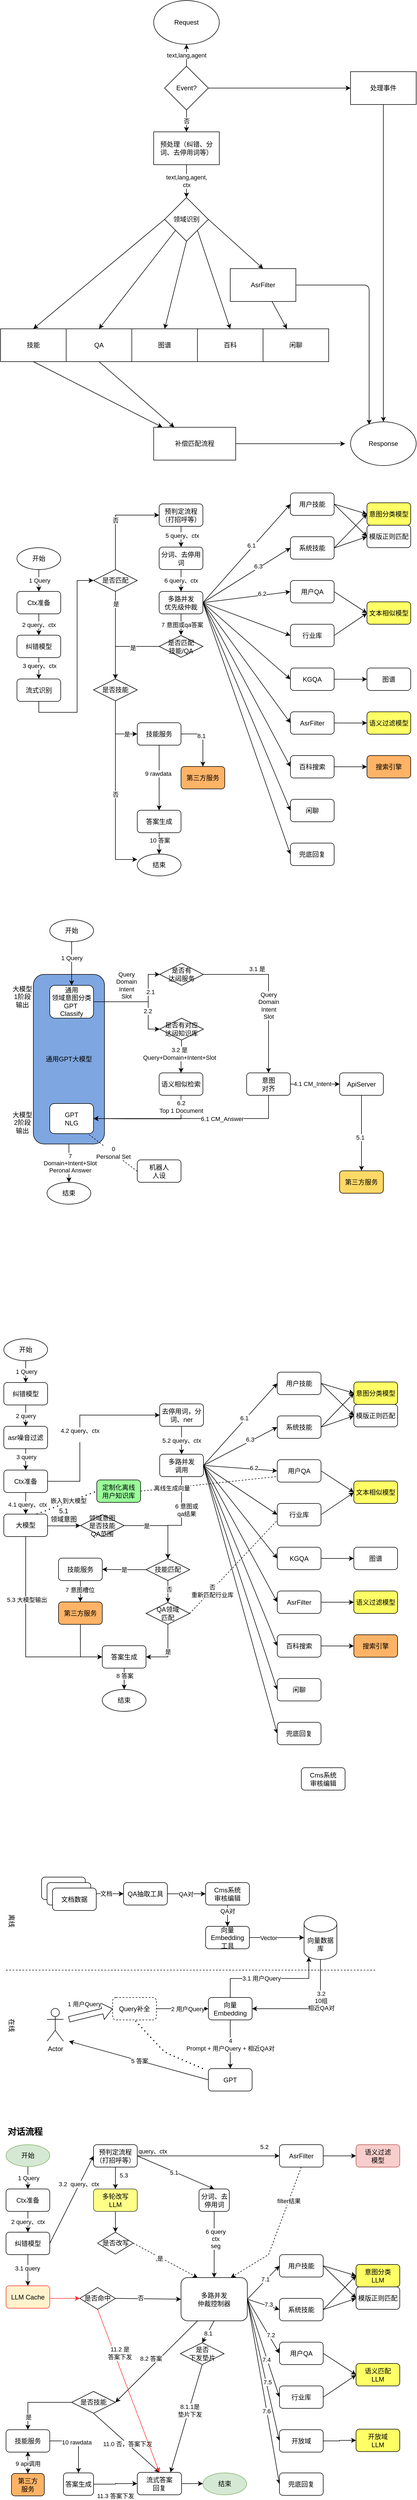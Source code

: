 <mxfile version="21.7.5" type="device">
  <diagram id="5It_eOWR2nQ3P0QtYyT7" name="第 1 页">
    <mxGraphModel dx="1418" dy="828" grid="1" gridSize="10" guides="1" tooltips="1" connect="1" arrows="1" fold="1" page="1" pageScale="1" pageWidth="827" pageHeight="1169" math="0" shadow="0">
      <root>
        <mxCell id="0" />
        <mxCell id="1" parent="0" />
        <mxCell id="aiGLUDae-0-VISuI2IZF-44" value="通用GPT大模型" style="rounded=1;whiteSpace=wrap;html=1;fillColor=#7EA6E0;" parent="1" vertex="1">
          <mxGeometry x="90" y="1820" width="130" height="310" as="geometry" />
        </mxCell>
        <mxCell id="_eawi43iMi2p20u7QbAn-5" value="" style="edgeStyle=orthogonalEdgeStyle;rounded=0;orthogonalLoop=1;jettySize=auto;html=1;" parent="1" source="_eawi43iMi2p20u7QbAn-1" target="_eawi43iMi2p20u7QbAn-4" edge="1">
          <mxGeometry relative="1" as="geometry" />
        </mxCell>
        <mxCell id="_eawi43iMi2p20u7QbAn-1" value="Request" style="ellipse;whiteSpace=wrap;html=1;" parent="1" vertex="1">
          <mxGeometry x="310" y="40" width="120" height="80" as="geometry" />
        </mxCell>
        <mxCell id="_eawi43iMi2p20u7QbAn-2" value="领域识别" style="rhombus;whiteSpace=wrap;html=1;" parent="1" vertex="1">
          <mxGeometry x="330" y="400" width="80" height="80" as="geometry" />
        </mxCell>
        <mxCell id="_eawi43iMi2p20u7QbAn-3" value="技能" style="rounded=0;whiteSpace=wrap;html=1;" parent="1" vertex="1">
          <mxGeometry x="30" y="640" width="120" height="60" as="geometry" />
        </mxCell>
        <mxCell id="_eawi43iMi2p20u7QbAn-6" value="text,lang,agent" style="edgeStyle=orthogonalEdgeStyle;rounded=0;orthogonalLoop=1;jettySize=auto;html=1;startArrow=none;" parent="1" source="_eawi43iMi2p20u7QbAn-8" target="_eawi43iMi2p20u7QbAn-1" edge="1">
          <mxGeometry relative="1" as="geometry" />
        </mxCell>
        <mxCell id="_eawi43iMi2p20u7QbAn-7" value="text,lang,agent,&lt;br&gt;ctx" style="edgeStyle=orthogonalEdgeStyle;rounded=0;orthogonalLoop=1;jettySize=auto;html=1;" parent="1" source="_eawi43iMi2p20u7QbAn-4" target="_eawi43iMi2p20u7QbAn-2" edge="1">
          <mxGeometry relative="1" as="geometry" />
        </mxCell>
        <mxCell id="_eawi43iMi2p20u7QbAn-4" value="预处理（纠错、分词、去停用词等）" style="rounded=0;whiteSpace=wrap;html=1;" parent="1" vertex="1">
          <mxGeometry x="310" y="280" width="120" height="60" as="geometry" />
        </mxCell>
        <mxCell id="_eawi43iMi2p20u7QbAn-11" value="" style="edgeStyle=orthogonalEdgeStyle;rounded=0;orthogonalLoop=1;jettySize=auto;html=1;" parent="1" source="_eawi43iMi2p20u7QbAn-8" target="_eawi43iMi2p20u7QbAn-10" edge="1">
          <mxGeometry relative="1" as="geometry" />
        </mxCell>
        <mxCell id="_eawi43iMi2p20u7QbAn-8" value="Event?" style="rhombus;whiteSpace=wrap;html=1;" parent="1" vertex="1">
          <mxGeometry x="330" y="160" width="80" height="80" as="geometry" />
        </mxCell>
        <mxCell id="_eawi43iMi2p20u7QbAn-9" value="否" style="edgeStyle=orthogonalEdgeStyle;rounded=0;orthogonalLoop=1;jettySize=auto;html=1;endArrow=none;" parent="1" source="_eawi43iMi2p20u7QbAn-4" target="_eawi43iMi2p20u7QbAn-8" edge="1">
          <mxGeometry relative="1" as="geometry">
            <mxPoint x="370" y="280" as="sourcePoint" />
            <mxPoint x="370" y="120" as="targetPoint" />
          </mxGeometry>
        </mxCell>
        <mxCell id="_eawi43iMi2p20u7QbAn-14" value="" style="edgeStyle=orthogonalEdgeStyle;rounded=0;orthogonalLoop=1;jettySize=auto;html=1;entryX=0.5;entryY=0;entryDx=0;entryDy=0;" parent="1" source="_eawi43iMi2p20u7QbAn-10" target="_eawi43iMi2p20u7QbAn-33" edge="1">
          <mxGeometry relative="1" as="geometry">
            <mxPoint x="730" y="730" as="targetPoint" />
          </mxGeometry>
        </mxCell>
        <mxCell id="_eawi43iMi2p20u7QbAn-10" value="处理事件" style="rounded=0;whiteSpace=wrap;html=1;" parent="1" vertex="1">
          <mxGeometry x="670" y="170" width="120" height="60" as="geometry" />
        </mxCell>
        <mxCell id="_eawi43iMi2p20u7QbAn-15" value="&lt;span&gt;QA&lt;/span&gt;" style="rounded=0;whiteSpace=wrap;html=1;" parent="1" vertex="1">
          <mxGeometry x="150" y="640" width="120" height="60" as="geometry" />
        </mxCell>
        <mxCell id="_eawi43iMi2p20u7QbAn-21" value="" style="rounded=0;orthogonalLoop=1;jettySize=auto;html=1;" parent="1" source="_eawi43iMi2p20u7QbAn-16" target="_eawi43iMi2p20u7QbAn-17" edge="1">
          <mxGeometry relative="1" as="geometry" />
        </mxCell>
        <mxCell id="_eawi43iMi2p20u7QbAn-16" value="AsrFilter" style="rounded=0;whiteSpace=wrap;html=1;" parent="1" vertex="1">
          <mxGeometry x="450" y="530" width="120" height="60" as="geometry" />
        </mxCell>
        <mxCell id="_eawi43iMi2p20u7QbAn-17" value="闲聊" style="rounded=0;whiteSpace=wrap;html=1;" parent="1" vertex="1">
          <mxGeometry x="510" y="640" width="120" height="60" as="geometry" />
        </mxCell>
        <mxCell id="_eawi43iMi2p20u7QbAn-18" value="" style="endArrow=classic;html=1;entryX=0.5;entryY=0;entryDx=0;entryDy=0;exitX=0;exitY=0.5;exitDx=0;exitDy=0;" parent="1" source="_eawi43iMi2p20u7QbAn-2" target="_eawi43iMi2p20u7QbAn-3" edge="1">
          <mxGeometry width="50" height="50" relative="1" as="geometry">
            <mxPoint x="360" y="690" as="sourcePoint" />
            <mxPoint x="410" y="640" as="targetPoint" />
          </mxGeometry>
        </mxCell>
        <mxCell id="_eawi43iMi2p20u7QbAn-19" value="" style="endArrow=classic;html=1;exitX=0;exitY=1;exitDx=0;exitDy=0;entryX=0.5;entryY=0;entryDx=0;entryDy=0;" parent="1" source="_eawi43iMi2p20u7QbAn-2" target="_eawi43iMi2p20u7QbAn-15" edge="1">
          <mxGeometry width="50" height="50" relative="1" as="geometry">
            <mxPoint x="270" y="570" as="sourcePoint" />
            <mxPoint x="320" y="520" as="targetPoint" />
          </mxGeometry>
        </mxCell>
        <mxCell id="_eawi43iMi2p20u7QbAn-20" value="" style="endArrow=classic;html=1;exitX=1;exitY=0.5;exitDx=0;exitDy=0;entryX=0.5;entryY=0;entryDx=0;entryDy=0;" parent="1" source="_eawi43iMi2p20u7QbAn-2" target="_eawi43iMi2p20u7QbAn-16" edge="1">
          <mxGeometry width="50" height="50" relative="1" as="geometry">
            <mxPoint x="260" y="630" as="sourcePoint" />
            <mxPoint x="180" y="660" as="targetPoint" />
          </mxGeometry>
        </mxCell>
        <mxCell id="_eawi43iMi2p20u7QbAn-22" value="&lt;span&gt;图谱&lt;/span&gt;" style="rounded=0;whiteSpace=wrap;html=1;" parent="1" vertex="1">
          <mxGeometry x="270" y="640" width="120" height="60" as="geometry" />
        </mxCell>
        <mxCell id="_eawi43iMi2p20u7QbAn-23" value="" style="endArrow=classic;html=1;exitX=0.5;exitY=1;exitDx=0;exitDy=0;entryX=0.5;entryY=0;entryDx=0;entryDy=0;" parent="1" source="_eawi43iMi2p20u7QbAn-2" target="_eawi43iMi2p20u7QbAn-22" edge="1">
          <mxGeometry width="50" height="50" relative="1" as="geometry">
            <mxPoint x="390" y="580" as="sourcePoint" />
            <mxPoint x="440" y="530" as="targetPoint" />
          </mxGeometry>
        </mxCell>
        <mxCell id="_eawi43iMi2p20u7QbAn-24" value="" style="endArrow=classic;html=1;exitX=0.5;exitY=1;exitDx=0;exitDy=0;" parent="1" source="_eawi43iMi2p20u7QbAn-3" target="_eawi43iMi2p20u7QbAn-31" edge="1">
          <mxGeometry width="50" height="50" relative="1" as="geometry">
            <mxPoint x="140" y="810" as="sourcePoint" />
            <mxPoint x="670" y="770" as="targetPoint" />
          </mxGeometry>
        </mxCell>
        <mxCell id="_eawi43iMi2p20u7QbAn-25" value="" style="endArrow=classic;html=1;exitX=0.5;exitY=1;exitDx=0;exitDy=0;entryX=0.25;entryY=0;entryDx=0;entryDy=0;" parent="1" source="_eawi43iMi2p20u7QbAn-15" target="_eawi43iMi2p20u7QbAn-31" edge="1">
          <mxGeometry width="50" height="50" relative="1" as="geometry">
            <mxPoint x="360" y="630" as="sourcePoint" />
            <mxPoint x="670" y="770" as="targetPoint" />
          </mxGeometry>
        </mxCell>
        <mxCell id="_eawi43iMi2p20u7QbAn-28" value="" style="endArrow=classic;html=1;exitX=1;exitY=0.5;exitDx=0;exitDy=0;edgeStyle=orthogonalEdgeStyle;entryX=0.283;entryY=0.063;entryDx=0;entryDy=0;entryPerimeter=0;" parent="1" source="_eawi43iMi2p20u7QbAn-16" target="_eawi43iMi2p20u7QbAn-33" edge="1">
          <mxGeometry width="50" height="50" relative="1" as="geometry">
            <mxPoint x="580" y="640" as="sourcePoint" />
            <mxPoint x="700" y="740" as="targetPoint" />
          </mxGeometry>
        </mxCell>
        <mxCell id="_eawi43iMi2p20u7QbAn-29" value="&lt;span&gt;百科&lt;/span&gt;" style="rounded=0;whiteSpace=wrap;html=1;" parent="1" vertex="1">
          <mxGeometry x="390" y="640" width="120" height="60" as="geometry" />
        </mxCell>
        <mxCell id="_eawi43iMi2p20u7QbAn-30" value="" style="endArrow=classic;html=1;exitX=1;exitY=1;exitDx=0;exitDy=0;entryX=0.5;entryY=0;entryDx=0;entryDy=0;" parent="1" source="_eawi43iMi2p20u7QbAn-2" target="_eawi43iMi2p20u7QbAn-29" edge="1">
          <mxGeometry width="50" height="50" relative="1" as="geometry">
            <mxPoint x="360" y="570" as="sourcePoint" />
            <mxPoint x="410" y="520" as="targetPoint" />
          </mxGeometry>
        </mxCell>
        <mxCell id="_eawi43iMi2p20u7QbAn-31" value="补偿匹配流程" style="rounded=0;whiteSpace=wrap;html=1;" parent="1" vertex="1">
          <mxGeometry x="310" y="820" width="150" height="60" as="geometry" />
        </mxCell>
        <mxCell id="_eawi43iMi2p20u7QbAn-33" value="Response" style="ellipse;whiteSpace=wrap;html=1;" parent="1" vertex="1">
          <mxGeometry x="670" y="810" width="120" height="80" as="geometry" />
        </mxCell>
        <mxCell id="_eawi43iMi2p20u7QbAn-34" value="" style="endArrow=classic;html=1;exitX=1;exitY=0.5;exitDx=0;exitDy=0;" parent="1" source="_eawi43iMi2p20u7QbAn-31" edge="1">
          <mxGeometry width="50" height="50" relative="1" as="geometry">
            <mxPoint x="470" y="880" as="sourcePoint" />
            <mxPoint x="660" y="850" as="targetPoint" />
          </mxGeometry>
        </mxCell>
        <mxCell id="GCGnRvSo-Hf1qyKn_4VH-10" style="edgeStyle=orthogonalEdgeStyle;rounded=0;orthogonalLoop=1;jettySize=auto;html=1;exitX=0.5;exitY=1;exitDx=0;exitDy=0;" parent="1" source="GCGnRvSo-Hf1qyKn_4VH-3" target="GCGnRvSo-Hf1qyKn_4VH-4" edge="1">
          <mxGeometry relative="1" as="geometry" />
        </mxCell>
        <mxCell id="GCGnRvSo-Hf1qyKn_4VH-36" value="1 Query" style="edgeLabel;html=1;align=center;verticalAlign=middle;resizable=0;points=[];" parent="GCGnRvSo-Hf1qyKn_4VH-10" vertex="1" connectable="0">
          <mxGeometry y="1" relative="1" as="geometry">
            <mxPoint as="offset" />
          </mxGeometry>
        </mxCell>
        <mxCell id="GCGnRvSo-Hf1qyKn_4VH-3" value="开始" style="ellipse;whiteSpace=wrap;html=1;" parent="1" vertex="1">
          <mxGeometry x="60" y="1040" width="80" height="40" as="geometry" />
        </mxCell>
        <mxCell id="GCGnRvSo-Hf1qyKn_4VH-11" value="2 query、ctx" style="edgeStyle=orthogonalEdgeStyle;rounded=0;orthogonalLoop=1;jettySize=auto;html=1;exitX=0.5;exitY=1;exitDx=0;exitDy=0;entryX=0.5;entryY=0;entryDx=0;entryDy=0;" parent="1" source="GCGnRvSo-Hf1qyKn_4VH-4" target="GCGnRvSo-Hf1qyKn_4VH-5" edge="1">
          <mxGeometry relative="1" as="geometry" />
        </mxCell>
        <mxCell id="GCGnRvSo-Hf1qyKn_4VH-4" value="Ctx准备" style="rounded=1;whiteSpace=wrap;html=1;" parent="1" vertex="1">
          <mxGeometry x="60" y="1120" width="80" height="41" as="geometry" />
        </mxCell>
        <mxCell id="GCGnRvSo-Hf1qyKn_4VH-12" style="edgeStyle=orthogonalEdgeStyle;rounded=0;orthogonalLoop=1;jettySize=auto;html=1;exitX=0.5;exitY=1;exitDx=0;exitDy=0;entryX=0.5;entryY=0;entryDx=0;entryDy=0;" parent="1" source="GCGnRvSo-Hf1qyKn_4VH-5" target="GCGnRvSo-Hf1qyKn_4VH-6" edge="1">
          <mxGeometry relative="1" as="geometry" />
        </mxCell>
        <mxCell id="GCGnRvSo-Hf1qyKn_4VH-72" value="3 query、ctx" style="edgeLabel;html=1;align=center;verticalAlign=middle;resizable=0;points=[];" parent="GCGnRvSo-Hf1qyKn_4VH-12" vertex="1" connectable="0">
          <mxGeometry x="-0.231" y="1" relative="1" as="geometry">
            <mxPoint as="offset" />
          </mxGeometry>
        </mxCell>
        <mxCell id="GCGnRvSo-Hf1qyKn_4VH-5" value="纠错模型" style="rounded=1;whiteSpace=wrap;html=1;" parent="1" vertex="1">
          <mxGeometry x="60" y="1200" width="80" height="41" as="geometry" />
        </mxCell>
        <mxCell id="GCGnRvSo-Hf1qyKn_4VH-13" style="edgeStyle=orthogonalEdgeStyle;rounded=0;orthogonalLoop=1;jettySize=auto;html=1;exitX=0.5;exitY=1;exitDx=0;exitDy=0;entryX=0;entryY=0.5;entryDx=0;entryDy=0;" parent="1" source="GCGnRvSo-Hf1qyKn_4VH-6" target="GCGnRvSo-Hf1qyKn_4VH-7" edge="1">
          <mxGeometry relative="1" as="geometry" />
        </mxCell>
        <mxCell id="GCGnRvSo-Hf1qyKn_4VH-6" value="流式识别" style="rounded=1;whiteSpace=wrap;html=1;" parent="1" vertex="1">
          <mxGeometry x="60" y="1280" width="80" height="41" as="geometry" />
        </mxCell>
        <mxCell id="GCGnRvSo-Hf1qyKn_4VH-15" style="edgeStyle=orthogonalEdgeStyle;rounded=0;orthogonalLoop=1;jettySize=auto;html=1;exitX=0.5;exitY=1;exitDx=0;exitDy=0;entryX=0.5;entryY=0;entryDx=0;entryDy=0;" parent="1" source="GCGnRvSo-Hf1qyKn_4VH-7" target="GCGnRvSo-Hf1qyKn_4VH-14" edge="1">
          <mxGeometry relative="1" as="geometry" />
        </mxCell>
        <mxCell id="GCGnRvSo-Hf1qyKn_4VH-21" value="是" style="edgeLabel;html=1;align=center;verticalAlign=middle;resizable=0;points=[];" parent="GCGnRvSo-Hf1qyKn_4VH-15" vertex="1" connectable="0">
          <mxGeometry x="-0.713" y="1" relative="1" as="geometry">
            <mxPoint as="offset" />
          </mxGeometry>
        </mxCell>
        <mxCell id="GCGnRvSo-Hf1qyKn_4VH-20" value="否" style="edgeStyle=orthogonalEdgeStyle;rounded=0;orthogonalLoop=1;jettySize=auto;html=1;exitX=0.5;exitY=0;exitDx=0;exitDy=0;entryX=0;entryY=0.5;entryDx=0;entryDy=0;" parent="1" source="GCGnRvSo-Hf1qyKn_4VH-7" target="GCGnRvSo-Hf1qyKn_4VH-8" edge="1">
          <mxGeometry relative="1" as="geometry" />
        </mxCell>
        <mxCell id="GCGnRvSo-Hf1qyKn_4VH-7" value="是否匹配" style="rhombus;whiteSpace=wrap;html=1;" parent="1" vertex="1">
          <mxGeometry x="200" y="1080" width="80" height="40" as="geometry" />
        </mxCell>
        <mxCell id="GCGnRvSo-Hf1qyKn_4VH-23" style="edgeStyle=orthogonalEdgeStyle;rounded=0;orthogonalLoop=1;jettySize=auto;html=1;exitX=0.5;exitY=1;exitDx=0;exitDy=0;entryX=0.5;entryY=0;entryDx=0;entryDy=0;" parent="1" source="GCGnRvSo-Hf1qyKn_4VH-8" target="GCGnRvSo-Hf1qyKn_4VH-9" edge="1">
          <mxGeometry relative="1" as="geometry" />
        </mxCell>
        <mxCell id="GCGnRvSo-Hf1qyKn_4VH-73" value="5 query、ctx" style="edgeLabel;html=1;align=center;verticalAlign=middle;resizable=0;points=[];" parent="GCGnRvSo-Hf1qyKn_4VH-23" vertex="1" connectable="0">
          <mxGeometry x="-0.105" y="2" relative="1" as="geometry">
            <mxPoint as="offset" />
          </mxGeometry>
        </mxCell>
        <mxCell id="GCGnRvSo-Hf1qyKn_4VH-8" value="预判定流程（打招呼等）" style="rounded=1;whiteSpace=wrap;html=1;" parent="1" vertex="1">
          <mxGeometry x="320" y="960" width="80" height="41" as="geometry" />
        </mxCell>
        <mxCell id="GCGnRvSo-Hf1qyKn_4VH-24" value="6 query、ctx" style="edgeStyle=orthogonalEdgeStyle;rounded=0;orthogonalLoop=1;jettySize=auto;html=1;exitX=0.5;exitY=1;exitDx=0;exitDy=0;entryX=0.5;entryY=0;entryDx=0;entryDy=0;" parent="1" source="GCGnRvSo-Hf1qyKn_4VH-9" target="GCGnRvSo-Hf1qyKn_4VH-17" edge="1">
          <mxGeometry relative="1" as="geometry" />
        </mxCell>
        <mxCell id="GCGnRvSo-Hf1qyKn_4VH-9" value="分词、去停用词" style="rounded=1;whiteSpace=wrap;html=1;" parent="1" vertex="1">
          <mxGeometry x="320" y="1039" width="80" height="41" as="geometry" />
        </mxCell>
        <mxCell id="GCGnRvSo-Hf1qyKn_4VH-26" style="edgeStyle=orthogonalEdgeStyle;rounded=0;orthogonalLoop=1;jettySize=auto;html=1;exitX=0.5;exitY=1;exitDx=0;exitDy=0;entryX=0;entryY=0.5;entryDx=0;entryDy=0;" parent="1" source="GCGnRvSo-Hf1qyKn_4VH-14" target="GCGnRvSo-Hf1qyKn_4VH-16" edge="1">
          <mxGeometry relative="1" as="geometry" />
        </mxCell>
        <mxCell id="GCGnRvSo-Hf1qyKn_4VH-35" value="是" style="edgeLabel;html=1;align=center;verticalAlign=middle;resizable=0;points=[];" parent="GCGnRvSo-Hf1qyKn_4VH-26" vertex="1" connectable="0">
          <mxGeometry x="0.622" y="1" relative="1" as="geometry">
            <mxPoint y="1" as="offset" />
          </mxGeometry>
        </mxCell>
        <mxCell id="GCGnRvSo-Hf1qyKn_4VH-33" style="edgeStyle=orthogonalEdgeStyle;rounded=0;orthogonalLoop=1;jettySize=auto;html=1;exitX=0.5;exitY=1;exitDx=0;exitDy=0;entryX=0;entryY=0.25;entryDx=0;entryDy=0;entryPerimeter=0;" parent="1" source="GCGnRvSo-Hf1qyKn_4VH-14" target="GCGnRvSo-Hf1qyKn_4VH-31" edge="1">
          <mxGeometry relative="1" as="geometry" />
        </mxCell>
        <mxCell id="GCGnRvSo-Hf1qyKn_4VH-34" value="否" style="edgeLabel;html=1;align=center;verticalAlign=middle;resizable=0;points=[];" parent="GCGnRvSo-Hf1qyKn_4VH-33" vertex="1" connectable="0">
          <mxGeometry x="0.032" relative="1" as="geometry">
            <mxPoint as="offset" />
          </mxGeometry>
        </mxCell>
        <mxCell id="GCGnRvSo-Hf1qyKn_4VH-14" value="是否技能" style="rhombus;whiteSpace=wrap;html=1;" parent="1" vertex="1">
          <mxGeometry x="200" y="1280" width="80" height="40" as="geometry" />
        </mxCell>
        <mxCell id="GCGnRvSo-Hf1qyKn_4VH-28" style="edgeStyle=orthogonalEdgeStyle;rounded=0;orthogonalLoop=1;jettySize=auto;html=1;exitX=0.5;exitY=1;exitDx=0;exitDy=0;entryX=0.5;entryY=0;entryDx=0;entryDy=0;" parent="1" source="GCGnRvSo-Hf1qyKn_4VH-16" target="GCGnRvSo-Hf1qyKn_4VH-27" edge="1">
          <mxGeometry relative="1" as="geometry" />
        </mxCell>
        <mxCell id="GCGnRvSo-Hf1qyKn_4VH-76" value="9 rawdata" style="edgeLabel;html=1;align=center;verticalAlign=middle;resizable=0;points=[];" parent="GCGnRvSo-Hf1qyKn_4VH-28" vertex="1" connectable="0">
          <mxGeometry x="-0.126" y="-2" relative="1" as="geometry">
            <mxPoint as="offset" />
          </mxGeometry>
        </mxCell>
        <mxCell id="GCGnRvSo-Hf1qyKn_4VH-30" style="edgeStyle=orthogonalEdgeStyle;rounded=0;orthogonalLoop=1;jettySize=auto;html=1;exitX=1;exitY=0.5;exitDx=0;exitDy=0;entryX=0.5;entryY=0;entryDx=0;entryDy=0;" parent="1" source="GCGnRvSo-Hf1qyKn_4VH-16" target="GCGnRvSo-Hf1qyKn_4VH-29" edge="1">
          <mxGeometry relative="1" as="geometry">
            <mxPoint x="410" y="1381" as="targetPoint" />
          </mxGeometry>
        </mxCell>
        <mxCell id="GCGnRvSo-Hf1qyKn_4VH-75" value="8.1" style="edgeLabel;html=1;align=center;verticalAlign=middle;resizable=0;points=[];" parent="GCGnRvSo-Hf1qyKn_4VH-30" vertex="1" connectable="0">
          <mxGeometry x="-0.126" y="-3" relative="1" as="geometry">
            <mxPoint as="offset" />
          </mxGeometry>
        </mxCell>
        <mxCell id="GCGnRvSo-Hf1qyKn_4VH-16" value="技能服务" style="rounded=1;whiteSpace=wrap;html=1;" parent="1" vertex="1">
          <mxGeometry x="280" y="1360" width="80" height="41" as="geometry" />
        </mxCell>
        <mxCell id="GCGnRvSo-Hf1qyKn_4VH-25" style="edgeStyle=orthogonalEdgeStyle;rounded=0;orthogonalLoop=1;jettySize=auto;html=1;exitX=0.5;exitY=1;exitDx=0;exitDy=0;" parent="1" source="GCGnRvSo-Hf1qyKn_4VH-17" edge="1">
          <mxGeometry relative="1" as="geometry">
            <mxPoint x="360" y="1200" as="targetPoint" />
          </mxGeometry>
        </mxCell>
        <mxCell id="GCGnRvSo-Hf1qyKn_4VH-74" value="7 意图或qa答案" style="edgeLabel;html=1;align=center;verticalAlign=middle;resizable=0;points=[];" parent="GCGnRvSo-Hf1qyKn_4VH-25" vertex="1" connectable="0">
          <mxGeometry x="0.026" y="2" relative="1" as="geometry">
            <mxPoint as="offset" />
          </mxGeometry>
        </mxCell>
        <mxCell id="GCGnRvSo-Hf1qyKn_4VH-53" style="edgeStyle=none;rounded=0;orthogonalLoop=1;jettySize=auto;html=1;exitX=1;exitY=0.5;exitDx=0;exitDy=0;entryX=0;entryY=0.5;entryDx=0;entryDy=0;" parent="1" source="GCGnRvSo-Hf1qyKn_4VH-17" target="GCGnRvSo-Hf1qyKn_4VH-37" edge="1">
          <mxGeometry relative="1" as="geometry" />
        </mxCell>
        <mxCell id="GCGnRvSo-Hf1qyKn_4VH-78" value="6.1&amp;nbsp;" style="edgeLabel;html=1;align=center;verticalAlign=middle;resizable=0;points=[];" parent="GCGnRvSo-Hf1qyKn_4VH-53" vertex="1" connectable="0">
          <mxGeometry x="0.145" y="2" relative="1" as="geometry">
            <mxPoint as="offset" />
          </mxGeometry>
        </mxCell>
        <mxCell id="GCGnRvSo-Hf1qyKn_4VH-54" style="edgeStyle=none;rounded=0;orthogonalLoop=1;jettySize=auto;html=1;exitX=1;exitY=0.5;exitDx=0;exitDy=0;entryX=0;entryY=0.5;entryDx=0;entryDy=0;" parent="1" source="GCGnRvSo-Hf1qyKn_4VH-17" target="GCGnRvSo-Hf1qyKn_4VH-39" edge="1">
          <mxGeometry relative="1" as="geometry" />
        </mxCell>
        <mxCell id="GCGnRvSo-Hf1qyKn_4VH-79" value="6.3" style="edgeLabel;html=1;align=center;verticalAlign=middle;resizable=0;points=[];" parent="GCGnRvSo-Hf1qyKn_4VH-54" vertex="1" connectable="0">
          <mxGeometry x="0.281" y="3" relative="1" as="geometry">
            <mxPoint as="offset" />
          </mxGeometry>
        </mxCell>
        <mxCell id="GCGnRvSo-Hf1qyKn_4VH-55" style="edgeStyle=none;rounded=0;orthogonalLoop=1;jettySize=auto;html=1;exitX=1;exitY=0.5;exitDx=0;exitDy=0;entryX=0;entryY=0.5;entryDx=0;entryDy=0;" parent="1" source="GCGnRvSo-Hf1qyKn_4VH-17" target="GCGnRvSo-Hf1qyKn_4VH-38" edge="1">
          <mxGeometry relative="1" as="geometry" />
        </mxCell>
        <mxCell id="GCGnRvSo-Hf1qyKn_4VH-80" value="6.2" style="edgeLabel;html=1;align=center;verticalAlign=middle;resizable=0;points=[];" parent="GCGnRvSo-Hf1qyKn_4VH-55" vertex="1" connectable="0">
          <mxGeometry x="0.355" y="3" relative="1" as="geometry">
            <mxPoint as="offset" />
          </mxGeometry>
        </mxCell>
        <mxCell id="GCGnRvSo-Hf1qyKn_4VH-56" style="edgeStyle=none;rounded=0;orthogonalLoop=1;jettySize=auto;html=1;exitX=1;exitY=0.5;exitDx=0;exitDy=0;entryX=0;entryY=0.5;entryDx=0;entryDy=0;" parent="1" source="GCGnRvSo-Hf1qyKn_4VH-17" target="GCGnRvSo-Hf1qyKn_4VH-40" edge="1">
          <mxGeometry relative="1" as="geometry" />
        </mxCell>
        <mxCell id="GCGnRvSo-Hf1qyKn_4VH-57" style="edgeStyle=none;rounded=0;orthogonalLoop=1;jettySize=auto;html=1;exitX=1;exitY=0.5;exitDx=0;exitDy=0;entryX=0;entryY=0.5;entryDx=0;entryDy=0;" parent="1" source="GCGnRvSo-Hf1qyKn_4VH-17" target="GCGnRvSo-Hf1qyKn_4VH-41" edge="1">
          <mxGeometry relative="1" as="geometry" />
        </mxCell>
        <mxCell id="GCGnRvSo-Hf1qyKn_4VH-58" style="edgeStyle=none;rounded=0;orthogonalLoop=1;jettySize=auto;html=1;exitX=1;exitY=0.5;exitDx=0;exitDy=0;entryX=0;entryY=0.5;entryDx=0;entryDy=0;" parent="1" source="GCGnRvSo-Hf1qyKn_4VH-17" target="GCGnRvSo-Hf1qyKn_4VH-43" edge="1">
          <mxGeometry relative="1" as="geometry" />
        </mxCell>
        <mxCell id="GCGnRvSo-Hf1qyKn_4VH-59" style="edgeStyle=none;rounded=0;orthogonalLoop=1;jettySize=auto;html=1;exitX=1;exitY=0.5;exitDx=0;exitDy=0;entryX=0;entryY=0.5;entryDx=0;entryDy=0;" parent="1" source="GCGnRvSo-Hf1qyKn_4VH-17" target="GCGnRvSo-Hf1qyKn_4VH-44" edge="1">
          <mxGeometry relative="1" as="geometry" />
        </mxCell>
        <mxCell id="GCGnRvSo-Hf1qyKn_4VH-60" style="edgeStyle=none;rounded=0;orthogonalLoop=1;jettySize=auto;html=1;exitX=1;exitY=0.5;exitDx=0;exitDy=0;entryX=0;entryY=0.5;entryDx=0;entryDy=0;" parent="1" source="GCGnRvSo-Hf1qyKn_4VH-17" target="GCGnRvSo-Hf1qyKn_4VH-45" edge="1">
          <mxGeometry relative="1" as="geometry" />
        </mxCell>
        <mxCell id="GCGnRvSo-Hf1qyKn_4VH-67" style="edgeStyle=none;rounded=0;orthogonalLoop=1;jettySize=auto;html=1;exitX=1;exitY=0.5;exitDx=0;exitDy=0;entryX=0;entryY=0.5;entryDx=0;entryDy=0;" parent="1" source="GCGnRvSo-Hf1qyKn_4VH-17" target="GCGnRvSo-Hf1qyKn_4VH-66" edge="1">
          <mxGeometry relative="1" as="geometry" />
        </mxCell>
        <mxCell id="GCGnRvSo-Hf1qyKn_4VH-17" value="多路并发&lt;br&gt;优先级仲裁" style="rounded=1;whiteSpace=wrap;html=1;" parent="1" vertex="1">
          <mxGeometry x="320" y="1120" width="80" height="41" as="geometry" />
        </mxCell>
        <mxCell id="GCGnRvSo-Hf1qyKn_4VH-19" style="edgeStyle=orthogonalEdgeStyle;rounded=0;orthogonalLoop=1;jettySize=auto;html=1;exitX=0;exitY=0.5;exitDx=0;exitDy=0;entryX=0.5;entryY=0;entryDx=0;entryDy=0;" parent="1" source="GCGnRvSo-Hf1qyKn_4VH-18" target="GCGnRvSo-Hf1qyKn_4VH-14" edge="1">
          <mxGeometry relative="1" as="geometry" />
        </mxCell>
        <mxCell id="GCGnRvSo-Hf1qyKn_4VH-22" value="是" style="edgeLabel;html=1;align=center;verticalAlign=middle;resizable=0;points=[];" parent="GCGnRvSo-Hf1qyKn_4VH-19" vertex="1" connectable="0">
          <mxGeometry x="-0.312" y="2" relative="1" as="geometry">
            <mxPoint as="offset" />
          </mxGeometry>
        </mxCell>
        <mxCell id="GCGnRvSo-Hf1qyKn_4VH-18" value="是否匹配&lt;br&gt;技能/QA" style="rhombus;whiteSpace=wrap;html=1;" parent="1" vertex="1">
          <mxGeometry x="320" y="1200.5" width="80" height="40" as="geometry" />
        </mxCell>
        <mxCell id="GCGnRvSo-Hf1qyKn_4VH-32" style="edgeStyle=orthogonalEdgeStyle;rounded=0;orthogonalLoop=1;jettySize=auto;html=1;exitX=0.5;exitY=1;exitDx=0;exitDy=0;entryX=0.5;entryY=0;entryDx=0;entryDy=0;" parent="1" source="GCGnRvSo-Hf1qyKn_4VH-27" target="GCGnRvSo-Hf1qyKn_4VH-31" edge="1">
          <mxGeometry relative="1" as="geometry" />
        </mxCell>
        <mxCell id="GCGnRvSo-Hf1qyKn_4VH-77" value="10 答案" style="edgeLabel;html=1;align=center;verticalAlign=middle;resizable=0;points=[];" parent="GCGnRvSo-Hf1qyKn_4VH-32" vertex="1" connectable="0">
          <mxGeometry x="-0.282" y="1" relative="1" as="geometry">
            <mxPoint as="offset" />
          </mxGeometry>
        </mxCell>
        <mxCell id="GCGnRvSo-Hf1qyKn_4VH-27" value="答案生成" style="rounded=1;whiteSpace=wrap;html=1;" parent="1" vertex="1">
          <mxGeometry x="280" y="1520" width="80" height="41" as="geometry" />
        </mxCell>
        <mxCell id="GCGnRvSo-Hf1qyKn_4VH-29" value="第三方服务" style="rounded=1;whiteSpace=wrap;html=1;fillColor=#FFB366;" parent="1" vertex="1">
          <mxGeometry x="360" y="1440" width="80" height="41" as="geometry" />
        </mxCell>
        <mxCell id="GCGnRvSo-Hf1qyKn_4VH-31" value="结束" style="ellipse;whiteSpace=wrap;html=1;" parent="1" vertex="1">
          <mxGeometry x="280" y="1600" width="80" height="40" as="geometry" />
        </mxCell>
        <mxCell id="GCGnRvSo-Hf1qyKn_4VH-49" style="rounded=0;orthogonalLoop=1;jettySize=auto;html=1;exitX=1;exitY=0.5;exitDx=0;exitDy=0;entryX=0;entryY=0.5;entryDx=0;entryDy=0;" parent="1" source="GCGnRvSo-Hf1qyKn_4VH-37" target="GCGnRvSo-Hf1qyKn_4VH-46" edge="1">
          <mxGeometry relative="1" as="geometry" />
        </mxCell>
        <mxCell id="GCGnRvSo-Hf1qyKn_4VH-51" style="edgeStyle=none;rounded=0;orthogonalLoop=1;jettySize=auto;html=1;exitX=1;exitY=0.5;exitDx=0;exitDy=0;entryX=0;entryY=0.5;entryDx=0;entryDy=0;" parent="1" source="GCGnRvSo-Hf1qyKn_4VH-37" target="GCGnRvSo-Hf1qyKn_4VH-48" edge="1">
          <mxGeometry relative="1" as="geometry" />
        </mxCell>
        <mxCell id="GCGnRvSo-Hf1qyKn_4VH-37" value="用户技能" style="rounded=1;whiteSpace=wrap;html=1;" parent="1" vertex="1">
          <mxGeometry x="560" y="940" width="80" height="41" as="geometry" />
        </mxCell>
        <mxCell id="GCGnRvSo-Hf1qyKn_4VH-62" style="edgeStyle=none;rounded=0;orthogonalLoop=1;jettySize=auto;html=1;exitX=1;exitY=0.5;exitDx=0;exitDy=0;entryX=0;entryY=0.5;entryDx=0;entryDy=0;" parent="1" source="GCGnRvSo-Hf1qyKn_4VH-38" target="GCGnRvSo-Hf1qyKn_4VH-61" edge="1">
          <mxGeometry relative="1" as="geometry" />
        </mxCell>
        <mxCell id="GCGnRvSo-Hf1qyKn_4VH-38" value="用户QA" style="rounded=1;whiteSpace=wrap;html=1;" parent="1" vertex="1">
          <mxGeometry x="560" y="1100" width="80" height="41" as="geometry" />
        </mxCell>
        <mxCell id="GCGnRvSo-Hf1qyKn_4VH-50" style="rounded=0;orthogonalLoop=1;jettySize=auto;html=1;exitX=1;exitY=0.5;exitDx=0;exitDy=0;entryX=0;entryY=0.5;entryDx=0;entryDy=0;" parent="1" source="GCGnRvSo-Hf1qyKn_4VH-39" target="GCGnRvSo-Hf1qyKn_4VH-46" edge="1">
          <mxGeometry relative="1" as="geometry">
            <mxPoint x="700" y="970" as="targetPoint" />
          </mxGeometry>
        </mxCell>
        <mxCell id="GCGnRvSo-Hf1qyKn_4VH-52" style="edgeStyle=none;rounded=0;orthogonalLoop=1;jettySize=auto;html=1;exitX=1;exitY=0.5;exitDx=0;exitDy=0;" parent="1" source="GCGnRvSo-Hf1qyKn_4VH-39" edge="1">
          <mxGeometry relative="1" as="geometry">
            <mxPoint x="700" y="1020" as="targetPoint" />
          </mxGeometry>
        </mxCell>
        <mxCell id="GCGnRvSo-Hf1qyKn_4VH-39" value="系统技能" style="rounded=1;whiteSpace=wrap;html=1;" parent="1" vertex="1">
          <mxGeometry x="560" y="1020" width="80" height="41" as="geometry" />
        </mxCell>
        <mxCell id="GCGnRvSo-Hf1qyKn_4VH-63" style="edgeStyle=none;rounded=0;orthogonalLoop=1;jettySize=auto;html=1;exitX=1;exitY=0.5;exitDx=0;exitDy=0;" parent="1" source="GCGnRvSo-Hf1qyKn_4VH-40" edge="1">
          <mxGeometry relative="1" as="geometry">
            <mxPoint x="700" y="1160" as="targetPoint" />
          </mxGeometry>
        </mxCell>
        <mxCell id="GCGnRvSo-Hf1qyKn_4VH-40" value="行业库" style="rounded=1;whiteSpace=wrap;html=1;" parent="1" vertex="1">
          <mxGeometry x="560" y="1180" width="80" height="41" as="geometry" />
        </mxCell>
        <mxCell id="GCGnRvSo-Hf1qyKn_4VH-69" style="edgeStyle=none;rounded=0;orthogonalLoop=1;jettySize=auto;html=1;exitX=1;exitY=0.5;exitDx=0;exitDy=0;entryX=0;entryY=0.5;entryDx=0;entryDy=0;" parent="1" source="GCGnRvSo-Hf1qyKn_4VH-41" target="GCGnRvSo-Hf1qyKn_4VH-64" edge="1">
          <mxGeometry relative="1" as="geometry" />
        </mxCell>
        <mxCell id="GCGnRvSo-Hf1qyKn_4VH-41" value="KGQA" style="rounded=1;whiteSpace=wrap;html=1;" parent="1" vertex="1">
          <mxGeometry x="560" y="1260" width="80" height="41" as="geometry" />
        </mxCell>
        <mxCell id="GCGnRvSo-Hf1qyKn_4VH-71" style="edgeStyle=none;rounded=0;orthogonalLoop=1;jettySize=auto;html=1;exitX=1;exitY=0.5;exitDx=0;exitDy=0;entryX=0;entryY=0.5;entryDx=0;entryDy=0;" parent="1" source="GCGnRvSo-Hf1qyKn_4VH-43" target="GCGnRvSo-Hf1qyKn_4VH-70" edge="1">
          <mxGeometry relative="1" as="geometry" />
        </mxCell>
        <mxCell id="GCGnRvSo-Hf1qyKn_4VH-43" value="AsrFilter" style="rounded=1;whiteSpace=wrap;html=1;" parent="1" vertex="1">
          <mxGeometry x="560" y="1340" width="80" height="41" as="geometry" />
        </mxCell>
        <mxCell id="GCGnRvSo-Hf1qyKn_4VH-68" style="edgeStyle=none;rounded=0;orthogonalLoop=1;jettySize=auto;html=1;exitX=1;exitY=0.5;exitDx=0;exitDy=0;entryX=0;entryY=0.5;entryDx=0;entryDy=0;" parent="1" source="GCGnRvSo-Hf1qyKn_4VH-44" target="GCGnRvSo-Hf1qyKn_4VH-65" edge="1">
          <mxGeometry relative="1" as="geometry" />
        </mxCell>
        <mxCell id="GCGnRvSo-Hf1qyKn_4VH-44" value="&lt;span&gt;百科搜索&lt;/span&gt;" style="rounded=1;whiteSpace=wrap;html=1;" parent="1" vertex="1">
          <mxGeometry x="560" y="1420" width="80" height="41" as="geometry" />
        </mxCell>
        <mxCell id="GCGnRvSo-Hf1qyKn_4VH-45" value="&lt;span&gt;闲聊&lt;/span&gt;" style="rounded=1;whiteSpace=wrap;html=1;" parent="1" vertex="1">
          <mxGeometry x="560" y="1500" width="80" height="41" as="geometry" />
        </mxCell>
        <mxCell id="GCGnRvSo-Hf1qyKn_4VH-46" value="意图分类模型" style="rounded=1;whiteSpace=wrap;html=1;fillColor=#FFFF66;" parent="1" vertex="1">
          <mxGeometry x="700" y="958" width="80" height="41" as="geometry" />
        </mxCell>
        <mxCell id="GCGnRvSo-Hf1qyKn_4VH-48" value="模版正则匹配" style="rounded=1;whiteSpace=wrap;html=1;" parent="1" vertex="1">
          <mxGeometry x="700" y="999" width="80" height="41" as="geometry" />
        </mxCell>
        <mxCell id="GCGnRvSo-Hf1qyKn_4VH-61" value="文本相似模型" style="rounded=1;whiteSpace=wrap;html=1;fillColor=#FFFF66;" parent="1" vertex="1">
          <mxGeometry x="700" y="1139" width="80" height="41" as="geometry" />
        </mxCell>
        <mxCell id="GCGnRvSo-Hf1qyKn_4VH-64" value="图谱" style="rounded=1;whiteSpace=wrap;html=1;" parent="1" vertex="1">
          <mxGeometry x="700" y="1260" width="80" height="41" as="geometry" />
        </mxCell>
        <mxCell id="GCGnRvSo-Hf1qyKn_4VH-65" value="搜索引擎" style="rounded=1;whiteSpace=wrap;html=1;fillColor=#FFB366;" parent="1" vertex="1">
          <mxGeometry x="700" y="1420" width="80" height="41" as="geometry" />
        </mxCell>
        <mxCell id="GCGnRvSo-Hf1qyKn_4VH-66" value="兜底回复" style="rounded=1;whiteSpace=wrap;html=1;" parent="1" vertex="1">
          <mxGeometry x="560" y="1580" width="80" height="41" as="geometry" />
        </mxCell>
        <mxCell id="GCGnRvSo-Hf1qyKn_4VH-70" value="语义过滤模型" style="rounded=1;whiteSpace=wrap;html=1;fillColor=#FFFF66;" parent="1" vertex="1">
          <mxGeometry x="700" y="1340" width="80" height="41" as="geometry" />
        </mxCell>
        <mxCell id="xp8vzO69bOnUm1rzO7Q3-77" style="edgeStyle=orthogonalEdgeStyle;rounded=0;orthogonalLoop=1;jettySize=auto;html=1;exitX=0.5;exitY=1;exitDx=0;exitDy=0;" parent="1" source="xp8vzO69bOnUm1rzO7Q3-79" target="xp8vzO69bOnUm1rzO7Q3-81" edge="1">
          <mxGeometry relative="1" as="geometry" />
        </mxCell>
        <mxCell id="xp8vzO69bOnUm1rzO7Q3-78" value="1 Query" style="edgeLabel;html=1;align=center;verticalAlign=middle;resizable=0;points=[];" parent="xp8vzO69bOnUm1rzO7Q3-77" vertex="1" connectable="0">
          <mxGeometry y="1" relative="1" as="geometry">
            <mxPoint as="offset" />
          </mxGeometry>
        </mxCell>
        <mxCell id="xp8vzO69bOnUm1rzO7Q3-79" value="开始" style="ellipse;whiteSpace=wrap;html=1;" parent="1" vertex="1">
          <mxGeometry x="36" y="2486" width="80" height="40" as="geometry" />
        </mxCell>
        <mxCell id="xp8vzO69bOnUm1rzO7Q3-80" value="2 query" style="edgeStyle=orthogonalEdgeStyle;rounded=0;orthogonalLoop=1;jettySize=auto;html=1;exitX=0.5;exitY=1;exitDx=0;exitDy=0;entryX=0.5;entryY=0;entryDx=0;entryDy=0;" parent="1" source="xp8vzO69bOnUm1rzO7Q3-81" target="xp8vzO69bOnUm1rzO7Q3-84" edge="1">
          <mxGeometry relative="1" as="geometry" />
        </mxCell>
        <mxCell id="xp8vzO69bOnUm1rzO7Q3-81" value="纠错模型" style="rounded=1;whiteSpace=wrap;html=1;" parent="1" vertex="1">
          <mxGeometry x="36" y="2566" width="80" height="41" as="geometry" />
        </mxCell>
        <mxCell id="xp8vzO69bOnUm1rzO7Q3-82" style="edgeStyle=orthogonalEdgeStyle;rounded=0;orthogonalLoop=1;jettySize=auto;html=1;exitX=0.5;exitY=1;exitDx=0;exitDy=0;entryX=0.5;entryY=0;entryDx=0;entryDy=0;" parent="1" source="xp8vzO69bOnUm1rzO7Q3-84" target="xp8vzO69bOnUm1rzO7Q3-86" edge="1">
          <mxGeometry relative="1" as="geometry" />
        </mxCell>
        <mxCell id="xp8vzO69bOnUm1rzO7Q3-83" value="3 query" style="edgeLabel;html=1;align=center;verticalAlign=middle;resizable=0;points=[];" parent="xp8vzO69bOnUm1rzO7Q3-82" vertex="1" connectable="0">
          <mxGeometry x="-0.231" y="1" relative="1" as="geometry">
            <mxPoint as="offset" />
          </mxGeometry>
        </mxCell>
        <mxCell id="xp8vzO69bOnUm1rzO7Q3-84" value="&lt;span&gt;asr噪音过滤&lt;/span&gt;" style="rounded=1;whiteSpace=wrap;html=1;" parent="1" vertex="1">
          <mxGeometry x="36" y="2646" width="80" height="41" as="geometry" />
        </mxCell>
        <mxCell id="xp8vzO69bOnUm1rzO7Q3-85" style="edgeStyle=orthogonalEdgeStyle;rounded=0;orthogonalLoop=1;jettySize=auto;html=1;exitX=0.5;exitY=1;exitDx=0;exitDy=0;entryX=0.5;entryY=0;entryDx=0;entryDy=0;" parent="1" source="xp8vzO69bOnUm1rzO7Q3-86" target="xp8vzO69bOnUm1rzO7Q3-154" edge="1">
          <mxGeometry relative="1" as="geometry" />
        </mxCell>
        <mxCell id="xp8vzO69bOnUm1rzO7Q3-155" value="4.1 query、ctx" style="edgeLabel;html=1;align=center;verticalAlign=middle;resizable=0;points=[];" parent="xp8vzO69bOnUm1rzO7Q3-85" vertex="1" connectable="0">
          <mxGeometry x="0.08" y="3" relative="1" as="geometry">
            <mxPoint as="offset" />
          </mxGeometry>
        </mxCell>
        <mxCell id="xp8vzO69bOnUm1rzO7Q3-157" style="edgeStyle=orthogonalEdgeStyle;rounded=0;orthogonalLoop=1;jettySize=auto;html=1;exitX=1;exitY=0.5;exitDx=0;exitDy=0;entryX=0;entryY=0.5;entryDx=0;entryDy=0;" parent="1" source="xp8vzO69bOnUm1rzO7Q3-86" target="xp8vzO69bOnUm1rzO7Q3-156" edge="1">
          <mxGeometry relative="1" as="geometry">
            <Array as="points">
              <mxPoint x="175" y="2747" />
              <mxPoint x="175" y="2626" />
            </Array>
          </mxGeometry>
        </mxCell>
        <mxCell id="xp8vzO69bOnUm1rzO7Q3-158" value="4.2 query、ctx&lt;br&gt;&amp;nbsp;" style="edgeLabel;html=1;align=center;verticalAlign=middle;resizable=0;points=[];" parent="xp8vzO69bOnUm1rzO7Q3-157" vertex="1" connectable="0">
          <mxGeometry x="-0.103" relative="1" as="geometry">
            <mxPoint y="1" as="offset" />
          </mxGeometry>
        </mxCell>
        <mxCell id="xp8vzO69bOnUm1rzO7Q3-86" value="Ctx准备" style="rounded=1;whiteSpace=wrap;html=1;" parent="1" vertex="1">
          <mxGeometry x="36" y="2726" width="80" height="41" as="geometry" />
        </mxCell>
        <mxCell id="xp8vzO69bOnUm1rzO7Q3-163" style="edgeStyle=orthogonalEdgeStyle;rounded=0;orthogonalLoop=1;jettySize=auto;html=1;exitX=1;exitY=0.5;exitDx=0;exitDy=0;entryX=0.5;entryY=0;entryDx=0;entryDy=0;" parent="1" source="xp8vzO69bOnUm1rzO7Q3-90" target="xp8vzO69bOnUm1rzO7Q3-161" edge="1">
          <mxGeometry relative="1" as="geometry" />
        </mxCell>
        <mxCell id="xp8vzO69bOnUm1rzO7Q3-164" value="是" style="edgeLabel;html=1;align=center;verticalAlign=middle;resizable=0;points=[];" parent="xp8vzO69bOnUm1rzO7Q3-163" vertex="1" connectable="0">
          <mxGeometry x="0.015" y="1" relative="1" as="geometry">
            <mxPoint x="-31" y="1" as="offset" />
          </mxGeometry>
        </mxCell>
        <mxCell id="xp8vzO69bOnUm1rzO7Q3-90" value="领域意图&lt;br&gt;是否技能&lt;br&gt;QA范围" style="rhombus;whiteSpace=wrap;html=1;" parent="1" vertex="1">
          <mxGeometry x="176" y="2807.5" width="80" height="40" as="geometry" />
        </mxCell>
        <mxCell id="xp8vzO69bOnUm1rzO7Q3-94" value="5.2 query、ctx" style="edgeStyle=orthogonalEdgeStyle;rounded=0;orthogonalLoop=1;jettySize=auto;html=1;exitX=0.5;exitY=1;exitDx=0;exitDy=0;entryX=0.5;entryY=0;entryDx=0;entryDy=0;" parent="1" source="xp8vzO69bOnUm1rzO7Q3-156" target="xp8vzO69bOnUm1rzO7Q3-120" edge="1">
          <mxGeometry relative="1" as="geometry">
            <mxPoint x="361" y="2687" as="sourcePoint" />
          </mxGeometry>
        </mxCell>
        <mxCell id="xp8vzO69bOnUm1rzO7Q3-106" style="edgeStyle=orthogonalEdgeStyle;rounded=0;orthogonalLoop=1;jettySize=auto;html=1;exitX=0.5;exitY=1;exitDx=0;exitDy=0;entryX=0.5;entryY=0;entryDx=0;entryDy=0;" parent="1" source="xp8vzO69bOnUm1rzO7Q3-120" target="xp8vzO69bOnUm1rzO7Q3-161" edge="1">
          <mxGeometry relative="1" as="geometry">
            <mxPoint x="361" y="2807" as="targetPoint" />
            <Array as="points">
              <mxPoint x="361" y="2827" />
              <mxPoint x="336" y="2827" />
            </Array>
          </mxGeometry>
        </mxCell>
        <mxCell id="xp8vzO69bOnUm1rzO7Q3-107" value="6 意图或&lt;br&gt;qa结果" style="edgeLabel;html=1;align=center;verticalAlign=middle;resizable=0;points=[];" parent="xp8vzO69bOnUm1rzO7Q3-106" vertex="1" connectable="0">
          <mxGeometry x="0.026" y="2" relative="1" as="geometry">
            <mxPoint x="10" y="-30" as="offset" />
          </mxGeometry>
        </mxCell>
        <mxCell id="xp8vzO69bOnUm1rzO7Q3-108" style="edgeStyle=none;rounded=0;orthogonalLoop=1;jettySize=auto;html=1;exitX=1;exitY=0.5;exitDx=0;exitDy=0;entryX=0;entryY=0.5;entryDx=0;entryDy=0;" parent="1" source="xp8vzO69bOnUm1rzO7Q3-120" target="xp8vzO69bOnUm1rzO7Q3-131" edge="1">
          <mxGeometry relative="1" as="geometry" />
        </mxCell>
        <mxCell id="xp8vzO69bOnUm1rzO7Q3-109" value="6.1&amp;nbsp;" style="edgeLabel;html=1;align=center;verticalAlign=middle;resizable=0;points=[];" parent="xp8vzO69bOnUm1rzO7Q3-108" vertex="1" connectable="0">
          <mxGeometry x="0.145" y="2" relative="1" as="geometry">
            <mxPoint as="offset" />
          </mxGeometry>
        </mxCell>
        <mxCell id="xp8vzO69bOnUm1rzO7Q3-110" style="edgeStyle=none;rounded=0;orthogonalLoop=1;jettySize=auto;html=1;exitX=1;exitY=0.5;exitDx=0;exitDy=0;entryX=0;entryY=0.5;entryDx=0;entryDy=0;" parent="1" source="xp8vzO69bOnUm1rzO7Q3-120" target="xp8vzO69bOnUm1rzO7Q3-136" edge="1">
          <mxGeometry relative="1" as="geometry" />
        </mxCell>
        <mxCell id="xp8vzO69bOnUm1rzO7Q3-111" value="6.3" style="edgeLabel;html=1;align=center;verticalAlign=middle;resizable=0;points=[];" parent="xp8vzO69bOnUm1rzO7Q3-110" vertex="1" connectable="0">
          <mxGeometry x="0.281" y="3" relative="1" as="geometry">
            <mxPoint as="offset" />
          </mxGeometry>
        </mxCell>
        <mxCell id="xp8vzO69bOnUm1rzO7Q3-112" style="edgeStyle=none;rounded=0;orthogonalLoop=1;jettySize=auto;html=1;exitX=1;exitY=0.5;exitDx=0;exitDy=0;entryX=0;entryY=0.5;entryDx=0;entryDy=0;" parent="1" source="xp8vzO69bOnUm1rzO7Q3-120" target="xp8vzO69bOnUm1rzO7Q3-133" edge="1">
          <mxGeometry relative="1" as="geometry" />
        </mxCell>
        <mxCell id="xp8vzO69bOnUm1rzO7Q3-113" value="6.2" style="edgeLabel;html=1;align=center;verticalAlign=middle;resizable=0;points=[];" parent="xp8vzO69bOnUm1rzO7Q3-112" vertex="1" connectable="0">
          <mxGeometry x="0.355" y="3" relative="1" as="geometry">
            <mxPoint as="offset" />
          </mxGeometry>
        </mxCell>
        <mxCell id="xp8vzO69bOnUm1rzO7Q3-114" style="edgeStyle=none;rounded=0;orthogonalLoop=1;jettySize=auto;html=1;exitX=1;exitY=0.5;exitDx=0;exitDy=0;entryX=0;entryY=0.5;entryDx=0;entryDy=0;" parent="1" source="xp8vzO69bOnUm1rzO7Q3-120" target="xp8vzO69bOnUm1rzO7Q3-138" edge="1">
          <mxGeometry relative="1" as="geometry" />
        </mxCell>
        <mxCell id="xp8vzO69bOnUm1rzO7Q3-115" style="edgeStyle=none;rounded=0;orthogonalLoop=1;jettySize=auto;html=1;exitX=1;exitY=0.5;exitDx=0;exitDy=0;entryX=0;entryY=0.5;entryDx=0;entryDy=0;" parent="1" source="xp8vzO69bOnUm1rzO7Q3-120" target="xp8vzO69bOnUm1rzO7Q3-140" edge="1">
          <mxGeometry relative="1" as="geometry" />
        </mxCell>
        <mxCell id="xp8vzO69bOnUm1rzO7Q3-116" style="edgeStyle=none;rounded=0;orthogonalLoop=1;jettySize=auto;html=1;exitX=1;exitY=0.5;exitDx=0;exitDy=0;entryX=0;entryY=0.5;entryDx=0;entryDy=0;" parent="1" source="xp8vzO69bOnUm1rzO7Q3-120" target="xp8vzO69bOnUm1rzO7Q3-142" edge="1">
          <mxGeometry relative="1" as="geometry" />
        </mxCell>
        <mxCell id="xp8vzO69bOnUm1rzO7Q3-117" style="edgeStyle=none;rounded=0;orthogonalLoop=1;jettySize=auto;html=1;exitX=1;exitY=0.5;exitDx=0;exitDy=0;entryX=0;entryY=0.5;entryDx=0;entryDy=0;" parent="1" source="xp8vzO69bOnUm1rzO7Q3-120" target="xp8vzO69bOnUm1rzO7Q3-144" edge="1">
          <mxGeometry relative="1" as="geometry" />
        </mxCell>
        <mxCell id="xp8vzO69bOnUm1rzO7Q3-118" style="edgeStyle=none;rounded=0;orthogonalLoop=1;jettySize=auto;html=1;exitX=1;exitY=0.5;exitDx=0;exitDy=0;entryX=0;entryY=0.5;entryDx=0;entryDy=0;" parent="1" source="xp8vzO69bOnUm1rzO7Q3-120" target="xp8vzO69bOnUm1rzO7Q3-145" edge="1">
          <mxGeometry relative="1" as="geometry" />
        </mxCell>
        <mxCell id="xp8vzO69bOnUm1rzO7Q3-119" style="edgeStyle=none;rounded=0;orthogonalLoop=1;jettySize=auto;html=1;exitX=1;exitY=0.5;exitDx=0;exitDy=0;entryX=0;entryY=0.5;entryDx=0;entryDy=0;" parent="1" source="xp8vzO69bOnUm1rzO7Q3-120" target="xp8vzO69bOnUm1rzO7Q3-151" edge="1">
          <mxGeometry relative="1" as="geometry" />
        </mxCell>
        <mxCell id="xp8vzO69bOnUm1rzO7Q3-120" value="多路并发&lt;br&gt;调用" style="rounded=1;whiteSpace=wrap;html=1;" parent="1" vertex="1">
          <mxGeometry x="321" y="2697" width="80" height="41" as="geometry" />
        </mxCell>
        <mxCell id="xp8vzO69bOnUm1rzO7Q3-174" value="是" style="edgeStyle=orthogonalEdgeStyle;rounded=0;orthogonalLoop=1;jettySize=auto;html=1;exitX=0.5;exitY=1;exitDx=0;exitDy=0;entryX=1;entryY=0.5;entryDx=0;entryDy=0;" parent="1" source="xp8vzO69bOnUm1rzO7Q3-123" target="xp8vzO69bOnUm1rzO7Q3-126" edge="1">
          <mxGeometry relative="1" as="geometry" />
        </mxCell>
        <mxCell id="xp8vzO69bOnUm1rzO7Q3-123" value="QA领域&lt;br&gt;匹配" style="rhombus;whiteSpace=wrap;html=1;" parent="1" vertex="1">
          <mxGeometry x="296" y="2968" width="80" height="40" as="geometry" />
        </mxCell>
        <mxCell id="xp8vzO69bOnUm1rzO7Q3-124" style="edgeStyle=orthogonalEdgeStyle;rounded=0;orthogonalLoop=1;jettySize=auto;html=1;exitX=0.5;exitY=1;exitDx=0;exitDy=0;entryX=0.5;entryY=0;entryDx=0;entryDy=0;" parent="1" source="xp8vzO69bOnUm1rzO7Q3-126" target="xp8vzO69bOnUm1rzO7Q3-128" edge="1">
          <mxGeometry relative="1" as="geometry" />
        </mxCell>
        <mxCell id="xp8vzO69bOnUm1rzO7Q3-125" value="8 答案" style="edgeLabel;html=1;align=center;verticalAlign=middle;resizable=0;points=[];" parent="xp8vzO69bOnUm1rzO7Q3-124" vertex="1" connectable="0">
          <mxGeometry x="-0.282" y="1" relative="1" as="geometry">
            <mxPoint as="offset" />
          </mxGeometry>
        </mxCell>
        <mxCell id="xp8vzO69bOnUm1rzO7Q3-126" value="答案生成" style="rounded=1;whiteSpace=wrap;html=1;" parent="1" vertex="1">
          <mxGeometry x="216" y="3047" width="80" height="41" as="geometry" />
        </mxCell>
        <mxCell id="xp8vzO69bOnUm1rzO7Q3-175" style="edgeStyle=orthogonalEdgeStyle;rounded=0;orthogonalLoop=1;jettySize=auto;html=1;exitX=0.5;exitY=1;exitDx=0;exitDy=0;entryX=0;entryY=0.5;entryDx=0;entryDy=0;" parent="1" source="xp8vzO69bOnUm1rzO7Q3-127" target="xp8vzO69bOnUm1rzO7Q3-126" edge="1">
          <mxGeometry relative="1" as="geometry" />
        </mxCell>
        <mxCell id="xp8vzO69bOnUm1rzO7Q3-127" value="第三方服务" style="rounded=1;whiteSpace=wrap;html=1;fillColor=#FFB366;" parent="1" vertex="1">
          <mxGeometry x="136" y="2967" width="80" height="41" as="geometry" />
        </mxCell>
        <mxCell id="xp8vzO69bOnUm1rzO7Q3-128" value="结束" style="ellipse;whiteSpace=wrap;html=1;" parent="1" vertex="1">
          <mxGeometry x="216" y="3127" width="80" height="40" as="geometry" />
        </mxCell>
        <mxCell id="xp8vzO69bOnUm1rzO7Q3-129" style="rounded=0;orthogonalLoop=1;jettySize=auto;html=1;exitX=1;exitY=0.5;exitDx=0;exitDy=0;entryX=0;entryY=0.5;entryDx=0;entryDy=0;" parent="1" source="xp8vzO69bOnUm1rzO7Q3-131" target="xp8vzO69bOnUm1rzO7Q3-146" edge="1">
          <mxGeometry relative="1" as="geometry" />
        </mxCell>
        <mxCell id="xp8vzO69bOnUm1rzO7Q3-130" style="edgeStyle=none;rounded=0;orthogonalLoop=1;jettySize=auto;html=1;exitX=1;exitY=0.5;exitDx=0;exitDy=0;entryX=0;entryY=0.5;entryDx=0;entryDy=0;" parent="1" source="xp8vzO69bOnUm1rzO7Q3-131" target="xp8vzO69bOnUm1rzO7Q3-147" edge="1">
          <mxGeometry relative="1" as="geometry" />
        </mxCell>
        <mxCell id="xp8vzO69bOnUm1rzO7Q3-131" value="用户技能" style="rounded=1;whiteSpace=wrap;html=1;" parent="1" vertex="1">
          <mxGeometry x="536" y="2547" width="80" height="41" as="geometry" />
        </mxCell>
        <mxCell id="xp8vzO69bOnUm1rzO7Q3-132" style="edgeStyle=none;rounded=0;orthogonalLoop=1;jettySize=auto;html=1;exitX=1;exitY=0.5;exitDx=0;exitDy=0;entryX=0;entryY=0.5;entryDx=0;entryDy=0;" parent="1" source="xp8vzO69bOnUm1rzO7Q3-133" target="xp8vzO69bOnUm1rzO7Q3-148" edge="1">
          <mxGeometry relative="1" as="geometry" />
        </mxCell>
        <mxCell id="xp8vzO69bOnUm1rzO7Q3-133" value="用户QA" style="rounded=1;whiteSpace=wrap;html=1;" parent="1" vertex="1">
          <mxGeometry x="536" y="2707" width="80" height="41" as="geometry" />
        </mxCell>
        <mxCell id="xp8vzO69bOnUm1rzO7Q3-134" style="rounded=0;orthogonalLoop=1;jettySize=auto;html=1;exitX=1;exitY=0.5;exitDx=0;exitDy=0;entryX=0;entryY=0.5;entryDx=0;entryDy=0;" parent="1" source="xp8vzO69bOnUm1rzO7Q3-136" target="xp8vzO69bOnUm1rzO7Q3-146" edge="1">
          <mxGeometry relative="1" as="geometry">
            <mxPoint x="676" y="2577" as="targetPoint" />
          </mxGeometry>
        </mxCell>
        <mxCell id="xp8vzO69bOnUm1rzO7Q3-135" style="edgeStyle=none;rounded=0;orthogonalLoop=1;jettySize=auto;html=1;exitX=1;exitY=0.5;exitDx=0;exitDy=0;" parent="1" source="xp8vzO69bOnUm1rzO7Q3-136" edge="1">
          <mxGeometry relative="1" as="geometry">
            <mxPoint x="676" y="2627" as="targetPoint" />
          </mxGeometry>
        </mxCell>
        <mxCell id="xp8vzO69bOnUm1rzO7Q3-136" value="系统技能" style="rounded=1;whiteSpace=wrap;html=1;" parent="1" vertex="1">
          <mxGeometry x="536" y="2627" width="80" height="41" as="geometry" />
        </mxCell>
        <mxCell id="xp8vzO69bOnUm1rzO7Q3-137" style="edgeStyle=none;rounded=0;orthogonalLoop=1;jettySize=auto;html=1;exitX=1;exitY=0.5;exitDx=0;exitDy=0;" parent="1" source="xp8vzO69bOnUm1rzO7Q3-138" edge="1">
          <mxGeometry relative="1" as="geometry">
            <mxPoint x="676" y="2767" as="targetPoint" />
          </mxGeometry>
        </mxCell>
        <mxCell id="xp8vzO69bOnUm1rzO7Q3-138" value="行业库" style="rounded=1;whiteSpace=wrap;html=1;" parent="1" vertex="1">
          <mxGeometry x="536" y="2787" width="80" height="41" as="geometry" />
        </mxCell>
        <mxCell id="xp8vzO69bOnUm1rzO7Q3-139" style="edgeStyle=none;rounded=0;orthogonalLoop=1;jettySize=auto;html=1;exitX=1;exitY=0.5;exitDx=0;exitDy=0;entryX=0;entryY=0.5;entryDx=0;entryDy=0;" parent="1" source="xp8vzO69bOnUm1rzO7Q3-140" target="xp8vzO69bOnUm1rzO7Q3-149" edge="1">
          <mxGeometry relative="1" as="geometry" />
        </mxCell>
        <mxCell id="xp8vzO69bOnUm1rzO7Q3-140" value="KGQA" style="rounded=1;whiteSpace=wrap;html=1;" parent="1" vertex="1">
          <mxGeometry x="536" y="2867" width="80" height="41" as="geometry" />
        </mxCell>
        <mxCell id="xp8vzO69bOnUm1rzO7Q3-141" style="edgeStyle=none;rounded=0;orthogonalLoop=1;jettySize=auto;html=1;exitX=1;exitY=0.5;exitDx=0;exitDy=0;entryX=0;entryY=0.5;entryDx=0;entryDy=0;" parent="1" source="xp8vzO69bOnUm1rzO7Q3-142" target="xp8vzO69bOnUm1rzO7Q3-152" edge="1">
          <mxGeometry relative="1" as="geometry" />
        </mxCell>
        <mxCell id="xp8vzO69bOnUm1rzO7Q3-142" value="AsrFilter" style="rounded=1;whiteSpace=wrap;html=1;" parent="1" vertex="1">
          <mxGeometry x="536" y="2947" width="80" height="41" as="geometry" />
        </mxCell>
        <mxCell id="xp8vzO69bOnUm1rzO7Q3-143" style="edgeStyle=none;rounded=0;orthogonalLoop=1;jettySize=auto;html=1;exitX=1;exitY=0.5;exitDx=0;exitDy=0;entryX=0;entryY=0.5;entryDx=0;entryDy=0;" parent="1" source="xp8vzO69bOnUm1rzO7Q3-144" target="xp8vzO69bOnUm1rzO7Q3-150" edge="1">
          <mxGeometry relative="1" as="geometry" />
        </mxCell>
        <mxCell id="xp8vzO69bOnUm1rzO7Q3-144" value="&lt;span&gt;百科搜索&lt;/span&gt;" style="rounded=1;whiteSpace=wrap;html=1;" parent="1" vertex="1">
          <mxGeometry x="536" y="3027" width="80" height="41" as="geometry" />
        </mxCell>
        <mxCell id="xp8vzO69bOnUm1rzO7Q3-145" value="&lt;span&gt;闲聊&lt;/span&gt;" style="rounded=1;whiteSpace=wrap;html=1;" parent="1" vertex="1">
          <mxGeometry x="536" y="3107" width="80" height="41" as="geometry" />
        </mxCell>
        <mxCell id="xp8vzO69bOnUm1rzO7Q3-146" value="意图分类模型" style="rounded=1;whiteSpace=wrap;html=1;fillColor=#FFFF66;" parent="1" vertex="1">
          <mxGeometry x="676" y="2565" width="80" height="41" as="geometry" />
        </mxCell>
        <mxCell id="xp8vzO69bOnUm1rzO7Q3-147" value="模版正则匹配" style="rounded=1;whiteSpace=wrap;html=1;" parent="1" vertex="1">
          <mxGeometry x="676" y="2606" width="80" height="41" as="geometry" />
        </mxCell>
        <mxCell id="xp8vzO69bOnUm1rzO7Q3-148" value="文本相似模型" style="rounded=1;whiteSpace=wrap;html=1;fillColor=#FFFF66;" parent="1" vertex="1">
          <mxGeometry x="676" y="2746" width="80" height="41" as="geometry" />
        </mxCell>
        <mxCell id="xp8vzO69bOnUm1rzO7Q3-149" value="图谱" style="rounded=1;whiteSpace=wrap;html=1;" parent="1" vertex="1">
          <mxGeometry x="676" y="2867" width="80" height="41" as="geometry" />
        </mxCell>
        <mxCell id="xp8vzO69bOnUm1rzO7Q3-150" value="搜索引擎" style="rounded=1;whiteSpace=wrap;html=1;fillColor=#FFB366;" parent="1" vertex="1">
          <mxGeometry x="676" y="3027" width="80" height="41" as="geometry" />
        </mxCell>
        <mxCell id="xp8vzO69bOnUm1rzO7Q3-151" value="兜底回复" style="rounded=1;whiteSpace=wrap;html=1;" parent="1" vertex="1">
          <mxGeometry x="536" y="3187" width="80" height="41" as="geometry" />
        </mxCell>
        <mxCell id="xp8vzO69bOnUm1rzO7Q3-152" value="语义过滤模型" style="rounded=1;whiteSpace=wrap;html=1;fillColor=#FFFF66;" parent="1" vertex="1">
          <mxGeometry x="676" y="2947" width="80" height="41" as="geometry" />
        </mxCell>
        <mxCell id="xp8vzO69bOnUm1rzO7Q3-159" style="edgeStyle=orthogonalEdgeStyle;rounded=0;orthogonalLoop=1;jettySize=auto;html=1;exitX=1;exitY=0.5;exitDx=0;exitDy=0;entryX=0;entryY=0.5;entryDx=0;entryDy=0;" parent="1" source="xp8vzO69bOnUm1rzO7Q3-154" target="xp8vzO69bOnUm1rzO7Q3-90" edge="1">
          <mxGeometry relative="1" as="geometry">
            <mxPoint x="176" y="2857" as="targetPoint" />
            <Array as="points">
              <mxPoint x="116" y="2828" />
              <mxPoint x="146" y="2828" />
            </Array>
          </mxGeometry>
        </mxCell>
        <mxCell id="xp8vzO69bOnUm1rzO7Q3-160" value="&lt;span style=&quot;font-size: 12px ; background-color: rgb(248 , 249 , 250)&quot;&gt;5.1&lt;br&gt;领域意图&lt;/span&gt;" style="edgeLabel;html=1;align=center;verticalAlign=middle;resizable=0;points=[];" parent="xp8vzO69bOnUm1rzO7Q3-159" vertex="1" connectable="0">
          <mxGeometry x="0.008" y="-2" relative="1" as="geometry">
            <mxPoint x="-1" y="-22" as="offset" />
          </mxGeometry>
        </mxCell>
        <mxCell id="xp8vzO69bOnUm1rzO7Q3-185" style="edgeStyle=orthogonalEdgeStyle;rounded=0;orthogonalLoop=1;jettySize=auto;html=1;exitX=0.5;exitY=1;exitDx=0;exitDy=0;entryX=0;entryY=0.5;entryDx=0;entryDy=0;" parent="1" source="xp8vzO69bOnUm1rzO7Q3-154" target="xp8vzO69bOnUm1rzO7Q3-126" edge="1">
          <mxGeometry relative="1" as="geometry" />
        </mxCell>
        <mxCell id="xp8vzO69bOnUm1rzO7Q3-186" value="5.3 大模型输出" style="edgeLabel;html=1;align=center;verticalAlign=middle;resizable=0;points=[];" parent="xp8vzO69bOnUm1rzO7Q3-185" vertex="1" connectable="0">
          <mxGeometry x="-0.358" y="2" relative="1" as="geometry">
            <mxPoint as="offset" />
          </mxGeometry>
        </mxCell>
        <mxCell id="xp8vzO69bOnUm1rzO7Q3-154" value="大模型" style="rounded=1;whiteSpace=wrap;html=1;" parent="1" vertex="1">
          <mxGeometry x="36" y="2806.5" width="80" height="41" as="geometry" />
        </mxCell>
        <mxCell id="xp8vzO69bOnUm1rzO7Q3-156" value="去停用词，分词、ner" style="rounded=1;whiteSpace=wrap;html=1;" parent="1" vertex="1">
          <mxGeometry x="321" y="2605" width="80" height="41" as="geometry" />
        </mxCell>
        <mxCell id="xp8vzO69bOnUm1rzO7Q3-170" value="是" style="edgeStyle=orthogonalEdgeStyle;rounded=0;orthogonalLoop=1;jettySize=auto;html=1;exitX=0;exitY=0.5;exitDx=0;exitDy=0;entryX=1;entryY=0.5;entryDx=0;entryDy=0;" parent="1" source="xp8vzO69bOnUm1rzO7Q3-161" target="xp8vzO69bOnUm1rzO7Q3-105" edge="1">
          <mxGeometry relative="1" as="geometry" />
        </mxCell>
        <mxCell id="xp8vzO69bOnUm1rzO7Q3-172" style="edgeStyle=orthogonalEdgeStyle;rounded=0;orthogonalLoop=1;jettySize=auto;html=1;exitX=0.5;exitY=1;exitDx=0;exitDy=0;entryX=0.5;entryY=0;entryDx=0;entryDy=0;" parent="1" source="xp8vzO69bOnUm1rzO7Q3-161" target="xp8vzO69bOnUm1rzO7Q3-123" edge="1">
          <mxGeometry relative="1" as="geometry" />
        </mxCell>
        <mxCell id="xp8vzO69bOnUm1rzO7Q3-173" value="否" style="edgeLabel;html=1;align=center;verticalAlign=middle;resizable=0;points=[];" parent="xp8vzO69bOnUm1rzO7Q3-172" vertex="1" connectable="0">
          <mxGeometry x="-0.2" y="2" relative="1" as="geometry">
            <mxPoint as="offset" />
          </mxGeometry>
        </mxCell>
        <mxCell id="xp8vzO69bOnUm1rzO7Q3-161" value="技能匹配" style="rhombus;whiteSpace=wrap;html=1;" parent="1" vertex="1">
          <mxGeometry x="296" y="2888" width="80" height="40" as="geometry" />
        </mxCell>
        <mxCell id="xp8vzO69bOnUm1rzO7Q3-171" style="edgeStyle=orthogonalEdgeStyle;rounded=0;orthogonalLoop=1;jettySize=auto;html=1;exitX=0.5;exitY=1;exitDx=0;exitDy=0;entryX=0.5;entryY=0;entryDx=0;entryDy=0;" parent="1" source="xp8vzO69bOnUm1rzO7Q3-105" target="xp8vzO69bOnUm1rzO7Q3-127" edge="1">
          <mxGeometry relative="1" as="geometry" />
        </mxCell>
        <mxCell id="xp8vzO69bOnUm1rzO7Q3-183" value="7 意图槽位" style="edgeLabel;html=1;align=center;verticalAlign=middle;resizable=0;points=[];" parent="xp8vzO69bOnUm1rzO7Q3-171" vertex="1" connectable="0">
          <mxGeometry x="-0.128" y="-1" relative="1" as="geometry">
            <mxPoint as="offset" />
          </mxGeometry>
        </mxCell>
        <mxCell id="xp8vzO69bOnUm1rzO7Q3-105" value="技能服务" style="rounded=1;whiteSpace=wrap;html=1;" parent="1" vertex="1">
          <mxGeometry x="136" y="2887" width="80" height="41" as="geometry" />
        </mxCell>
        <mxCell id="xp8vzO69bOnUm1rzO7Q3-180" value="" style="endArrow=none;dashed=1;html=1;entryX=0;entryY=0.75;entryDx=0;entryDy=0;" parent="1" target="xp8vzO69bOnUm1rzO7Q3-138" edge="1">
          <mxGeometry width="50" height="50" relative="1" as="geometry">
            <mxPoint x="376" y="2988" as="sourcePoint" />
            <mxPoint x="426" y="2938" as="targetPoint" />
          </mxGeometry>
        </mxCell>
        <mxCell id="xp8vzO69bOnUm1rzO7Q3-181" value="否&lt;br&gt;重新匹配行业库" style="edgeLabel;html=1;align=center;verticalAlign=middle;resizable=0;points=[];" parent="xp8vzO69bOnUm1rzO7Q3-180" vertex="1" connectable="0">
          <mxGeometry x="-0.709" relative="1" as="geometry">
            <mxPoint x="17" y="-16" as="offset" />
          </mxGeometry>
        </mxCell>
        <mxCell id="xp8vzO69bOnUm1rzO7Q3-187" value="定制化离线&lt;br&gt;用户知识库" style="rounded=1;whiteSpace=wrap;html=1;fillColor=#99FF99;" parent="1" vertex="1">
          <mxGeometry x="206" y="2744" width="80" height="41" as="geometry" />
        </mxCell>
        <mxCell id="xp8vzO69bOnUm1rzO7Q3-188" value="" style="endArrow=none;dashed=1;html=1;exitX=1;exitY=0.5;exitDx=0;exitDy=0;entryX=0;entryY=0.75;entryDx=0;entryDy=0;" parent="1" source="xp8vzO69bOnUm1rzO7Q3-187" target="xp8vzO69bOnUm1rzO7Q3-133" edge="1">
          <mxGeometry width="50" height="50" relative="1" as="geometry">
            <mxPoint x="296" y="2807" as="sourcePoint" />
            <mxPoint x="346" y="2757" as="targetPoint" />
          </mxGeometry>
        </mxCell>
        <mxCell id="xp8vzO69bOnUm1rzO7Q3-192" value="离线生成向量" style="edgeLabel;html=1;align=center;verticalAlign=middle;resizable=0;points=[];" parent="xp8vzO69bOnUm1rzO7Q3-188" vertex="1" connectable="0">
          <mxGeometry x="-0.544" relative="1" as="geometry">
            <mxPoint as="offset" />
          </mxGeometry>
        </mxCell>
        <mxCell id="xp8vzO69bOnUm1rzO7Q3-190" value="" style="endArrow=none;dashed=1;html=1;dashPattern=1 3;strokeWidth=2;exitX=0.75;exitY=0;exitDx=0;exitDy=0;entryX=0;entryY=0.5;entryDx=0;entryDy=0;" parent="1" source="xp8vzO69bOnUm1rzO7Q3-154" target="xp8vzO69bOnUm1rzO7Q3-187" edge="1">
          <mxGeometry width="50" height="50" relative="1" as="geometry">
            <mxPoint x="166" y="2807" as="sourcePoint" />
            <mxPoint x="216" y="2757" as="targetPoint" />
          </mxGeometry>
        </mxCell>
        <mxCell id="xp8vzO69bOnUm1rzO7Q3-191" value="嵌入到大模型" style="edgeLabel;html=1;align=center;verticalAlign=middle;resizable=0;points=[];" parent="xp8vzO69bOnUm1rzO7Q3-190" vertex="1" connectable="0">
          <mxGeometry x="0.069" y="2" relative="1" as="geometry">
            <mxPoint as="offset" />
          </mxGeometry>
        </mxCell>
        <mxCell id="aiGLUDae-0-VISuI2IZF-1" value="通用&lt;br&gt;领域意图分类&lt;br&gt;GPT&amp;nbsp;&lt;br&gt;Classify" style="rounded=1;whiteSpace=wrap;html=1;" parent="1" vertex="1">
          <mxGeometry x="120" y="1840" width="80" height="60" as="geometry" />
        </mxCell>
        <mxCell id="aiGLUDae-0-VISuI2IZF-5" style="edgeStyle=orthogonalEdgeStyle;rounded=0;orthogonalLoop=1;jettySize=auto;html=1;exitX=1;exitY=0.5;exitDx=0;exitDy=0;entryX=0;entryY=0.5;entryDx=0;entryDy=0;" parent="1" source="aiGLUDae-0-VISuI2IZF-1" target="aiGLUDae-0-VISuI2IZF-4" edge="1">
          <mxGeometry relative="1" as="geometry">
            <mxPoint x="198" y="1938.5" as="sourcePoint" />
            <Array as="points">
              <mxPoint x="300" y="1870" />
              <mxPoint x="300" y="1820" />
            </Array>
          </mxGeometry>
        </mxCell>
        <mxCell id="Dk-12gayqnb7cVJPHFkw-5" value="2.1" style="edgeLabel;html=1;align=center;verticalAlign=middle;resizable=0;points=[];" parent="aiGLUDae-0-VISuI2IZF-5" vertex="1" connectable="0">
          <mxGeometry x="0.382" y="-4" relative="1" as="geometry">
            <mxPoint as="offset" />
          </mxGeometry>
        </mxCell>
        <mxCell id="aiGLUDae-0-VISuI2IZF-7" style="edgeStyle=orthogonalEdgeStyle;rounded=0;orthogonalLoop=1;jettySize=auto;html=1;exitX=1;exitY=0.5;exitDx=0;exitDy=0;entryX=0.5;entryY=0;entryDx=0;entryDy=0;" parent="1" source="aiGLUDae-0-VISuI2IZF-4" target="aiGLUDae-0-VISuI2IZF-17" edge="1">
          <mxGeometry relative="1" as="geometry">
            <mxPoint x="320" y="1960" as="targetPoint" />
          </mxGeometry>
        </mxCell>
        <mxCell id="aiGLUDae-0-VISuI2IZF-18" value="Query&lt;br&gt;Domain&lt;br&gt;Intent&lt;br&gt;Slot" style="edgeLabel;html=1;align=center;verticalAlign=middle;resizable=0;points=[];" parent="aiGLUDae-0-VISuI2IZF-7" vertex="1" connectable="0">
          <mxGeometry x="0.152" y="-2" relative="1" as="geometry">
            <mxPoint x="2" y="4" as="offset" />
          </mxGeometry>
        </mxCell>
        <mxCell id="aiGLUDae-0-VISuI2IZF-21" value="3.1 是" style="edgeLabel;html=1;align=center;verticalAlign=middle;resizable=0;points=[];" parent="aiGLUDae-0-VISuI2IZF-7" vertex="1" connectable="0">
          <mxGeometry x="-0.324" y="3" relative="1" as="geometry">
            <mxPoint x="-3" y="-7" as="offset" />
          </mxGeometry>
        </mxCell>
        <mxCell id="aiGLUDae-0-VISuI2IZF-11" value="Query &lt;br&gt;Domain &lt;br&gt;Intent&lt;br&gt;Slot" style="edgeStyle=orthogonalEdgeStyle;rounded=0;orthogonalLoop=1;jettySize=auto;html=1;entryX=0;entryY=0.5;entryDx=0;entryDy=0;exitX=1;exitY=0.5;exitDx=0;exitDy=0;" parent="1" source="aiGLUDae-0-VISuI2IZF-1" target="aiGLUDae-0-VISuI2IZF-10" edge="1">
          <mxGeometry x="-0.298" y="30" relative="1" as="geometry">
            <mxPoint x="230" y="1930" as="sourcePoint" />
            <Array as="points">
              <mxPoint x="300" y="1870" />
              <mxPoint x="300" y="1920" />
            </Array>
            <mxPoint as="offset" />
          </mxGeometry>
        </mxCell>
        <mxCell id="Dk-12gayqnb7cVJPHFkw-8" value="2.2" style="edgeLabel;html=1;align=center;verticalAlign=middle;resizable=0;points=[];" parent="aiGLUDae-0-VISuI2IZF-11" vertex="1" connectable="0">
          <mxGeometry x="0.368" y="-1" relative="1" as="geometry">
            <mxPoint as="offset" />
          </mxGeometry>
        </mxCell>
        <mxCell id="aiGLUDae-0-VISuI2IZF-4" value="是否有&lt;br&gt;达闼服务" style="rhombus;whiteSpace=wrap;html=1;" parent="1" vertex="1">
          <mxGeometry x="321" y="1800" width="80" height="40" as="geometry" />
        </mxCell>
        <mxCell id="aiGLUDae-0-VISuI2IZF-49" style="edgeStyle=orthogonalEdgeStyle;rounded=0;orthogonalLoop=1;jettySize=auto;html=1;exitX=0.5;exitY=1;exitDx=0;exitDy=0;entryX=0.5;entryY=0;entryDx=0;entryDy=0;" parent="1" source="aiGLUDae-0-VISuI2IZF-6" target="aiGLUDae-0-VISuI2IZF-8" edge="1">
          <mxGeometry relative="1" as="geometry" />
        </mxCell>
        <mxCell id="aiGLUDae-0-VISuI2IZF-55" value="5.1&amp;nbsp;" style="edgeLabel;html=1;align=center;verticalAlign=middle;resizable=0;points=[];" parent="aiGLUDae-0-VISuI2IZF-49" vertex="1" connectable="0">
          <mxGeometry x="0.1" y="-1" relative="1" as="geometry">
            <mxPoint y="1" as="offset" />
          </mxGeometry>
        </mxCell>
        <mxCell id="aiGLUDae-0-VISuI2IZF-6" value="ApiServer" style="rounded=1;whiteSpace=wrap;html=1;" parent="1" vertex="1">
          <mxGeometry x="650" y="2000" width="80" height="41" as="geometry" />
        </mxCell>
        <mxCell id="aiGLUDae-0-VISuI2IZF-8" value="第三方服务" style="rounded=1;whiteSpace=wrap;html=1;fillColor=#FFD966;" parent="1" vertex="1">
          <mxGeometry x="650" y="2179" width="80" height="41" as="geometry" />
        </mxCell>
        <mxCell id="Dk-12gayqnb7cVJPHFkw-1" style="edgeStyle=orthogonalEdgeStyle;rounded=0;orthogonalLoop=1;jettySize=auto;html=1;exitX=0.5;exitY=1;exitDx=0;exitDy=0;entryX=0.5;entryY=0;entryDx=0;entryDy=0;" parent="1" source="aiGLUDae-0-VISuI2IZF-10" target="aiGLUDae-0-VISuI2IZF-25" edge="1">
          <mxGeometry relative="1" as="geometry">
            <mxPoint x="361" y="2000" as="sourcePoint" />
          </mxGeometry>
        </mxCell>
        <mxCell id="Dk-12gayqnb7cVJPHFkw-2" value="3.2 是&lt;br&gt;Query+Domain+Intent+Slot" style="edgeLabel;html=1;align=center;verticalAlign=middle;resizable=0;points=[];" parent="Dk-12gayqnb7cVJPHFkw-1" vertex="1" connectable="0">
          <mxGeometry x="-0.208" y="-4" relative="1" as="geometry">
            <mxPoint y="1" as="offset" />
          </mxGeometry>
        </mxCell>
        <mxCell id="aiGLUDae-0-VISuI2IZF-10" value="是否有对应&lt;br&gt;达闼知识库" style="rhombus;whiteSpace=wrap;html=1;" parent="1" vertex="1">
          <mxGeometry x="321" y="1900" width="80" height="40" as="geometry" />
        </mxCell>
        <mxCell id="aiGLUDae-0-VISuI2IZF-14" style="edgeStyle=orthogonalEdgeStyle;rounded=0;orthogonalLoop=1;jettySize=auto;html=1;exitX=0.5;exitY=1;exitDx=0;exitDy=0;entryX=0.5;entryY=0;entryDx=0;entryDy=0;" parent="1" source="aiGLUDae-0-VISuI2IZF-13" target="aiGLUDae-0-VISuI2IZF-1" edge="1">
          <mxGeometry relative="1" as="geometry" />
        </mxCell>
        <mxCell id="aiGLUDae-0-VISuI2IZF-15" value="1 Query" style="edgeLabel;html=1;align=center;verticalAlign=middle;resizable=0;points=[];" parent="aiGLUDae-0-VISuI2IZF-14" vertex="1" connectable="0">
          <mxGeometry x="-0.25" relative="1" as="geometry">
            <mxPoint as="offset" />
          </mxGeometry>
        </mxCell>
        <mxCell id="aiGLUDae-0-VISuI2IZF-13" value="开始" style="ellipse;whiteSpace=wrap;html=1;" parent="1" vertex="1">
          <mxGeometry x="120" y="1720" width="80" height="40" as="geometry" />
        </mxCell>
        <mxCell id="aiGLUDae-0-VISuI2IZF-19" style="edgeStyle=orthogonalEdgeStyle;rounded=0;orthogonalLoop=1;jettySize=auto;html=1;exitX=1;exitY=0.5;exitDx=0;exitDy=0;" parent="1" source="aiGLUDae-0-VISuI2IZF-17" target="aiGLUDae-0-VISuI2IZF-6" edge="1">
          <mxGeometry relative="1" as="geometry" />
        </mxCell>
        <mxCell id="aiGLUDae-0-VISuI2IZF-20" value="4.1 CM_Intent" style="edgeLabel;html=1;align=center;verticalAlign=middle;resizable=0;points=[];" parent="aiGLUDae-0-VISuI2IZF-19" vertex="1" connectable="0">
          <mxGeometry x="-0.119" y="1" relative="1" as="geometry">
            <mxPoint as="offset" />
          </mxGeometry>
        </mxCell>
        <mxCell id="aiGLUDae-0-VISuI2IZF-23" value="大模型&lt;br&gt;1阶段输出" style="text;html=1;strokeColor=none;fillColor=none;align=center;verticalAlign=middle;whiteSpace=wrap;rounded=0;" parent="1" vertex="1">
          <mxGeometry x="50" y="1850.5" width="40" height="20" as="geometry" />
        </mxCell>
        <mxCell id="aiGLUDae-0-VISuI2IZF-48" style="edgeStyle=orthogonalEdgeStyle;rounded=0;orthogonalLoop=1;jettySize=auto;html=1;exitX=0.5;exitY=1;exitDx=0;exitDy=0;entryX=1;entryY=0.5;entryDx=0;entryDy=0;" parent="1" source="aiGLUDae-0-VISuI2IZF-25" target="aiGLUDae-0-VISuI2IZF-31" edge="1">
          <mxGeometry relative="1" as="geometry">
            <Array as="points">
              <mxPoint x="360" y="2084" />
              <mxPoint x="260" y="2084" />
            </Array>
          </mxGeometry>
        </mxCell>
        <mxCell id="aiGLUDae-0-VISuI2IZF-53" value="6.2 &lt;br&gt;Top 1 Document" style="edgeLabel;html=1;align=center;verticalAlign=middle;resizable=0;points=[];" parent="aiGLUDae-0-VISuI2IZF-48" vertex="1" connectable="0">
          <mxGeometry x="-0.064" relative="1" as="geometry">
            <mxPoint x="52" y="-22" as="offset" />
          </mxGeometry>
        </mxCell>
        <mxCell id="aiGLUDae-0-VISuI2IZF-25" value="语义相似检索" style="rounded=1;whiteSpace=wrap;html=1;" parent="1" vertex="1">
          <mxGeometry x="320" y="2000" width="80" height="41" as="geometry" />
        </mxCell>
        <mxCell id="aiGLUDae-0-VISuI2IZF-30" value="结束" style="ellipse;whiteSpace=wrap;html=1;" parent="1" vertex="1">
          <mxGeometry x="115" y="2200" width="80" height="40" as="geometry" />
        </mxCell>
        <mxCell id="aiGLUDae-0-VISuI2IZF-33" style="edgeStyle=orthogonalEdgeStyle;rounded=0;orthogonalLoop=1;jettySize=auto;html=1;exitX=0.5;exitY=1;exitDx=0;exitDy=0;entryX=0.5;entryY=0;entryDx=0;entryDy=0;" parent="1" source="aiGLUDae-0-VISuI2IZF-44" target="aiGLUDae-0-VISuI2IZF-30" edge="1">
          <mxGeometry relative="1" as="geometry">
            <mxPoint x="158" y="2140" as="sourcePoint" />
          </mxGeometry>
        </mxCell>
        <mxCell id="aiGLUDae-0-VISuI2IZF-40" value="7&lt;br&gt;Domain+Intent+Slot&lt;br&gt;Peronal Answer" style="edgeLabel;html=1;align=center;verticalAlign=middle;resizable=0;points=[];" parent="aiGLUDae-0-VISuI2IZF-33" vertex="1" connectable="0">
          <mxGeometry x="-0.043" y="2" relative="1" as="geometry">
            <mxPoint y="1" as="offset" />
          </mxGeometry>
        </mxCell>
        <mxCell id="aiGLUDae-0-VISuI2IZF-31" value="GPT&lt;br&gt;NLG" style="rounded=1;whiteSpace=wrap;html=1;" parent="1" vertex="1">
          <mxGeometry x="120" y="2056" width="80" height="55" as="geometry" />
        </mxCell>
        <mxCell id="aiGLUDae-0-VISuI2IZF-36" value="机器人&lt;br&gt;人设" style="rounded=1;whiteSpace=wrap;html=1;fillColor=#FFFFFF;" parent="1" vertex="1">
          <mxGeometry x="280" y="2159" width="80" height="41" as="geometry" />
        </mxCell>
        <mxCell id="aiGLUDae-0-VISuI2IZF-50" value="6.1 CM_Answer" style="edgeStyle=orthogonalEdgeStyle;rounded=0;orthogonalLoop=1;jettySize=auto;html=1;exitX=0.5;exitY=1;exitDx=0;exitDy=0;entryX=1;entryY=0.5;entryDx=0;entryDy=0;" parent="1" source="aiGLUDae-0-VISuI2IZF-17" target="aiGLUDae-0-VISuI2IZF-31" edge="1">
          <mxGeometry x="-0.292" relative="1" as="geometry">
            <mxPoint x="550" y="2084" as="targetPoint" />
            <mxPoint x="1" as="offset" />
          </mxGeometry>
        </mxCell>
        <mxCell id="aiGLUDae-0-VISuI2IZF-17" value="意图&lt;br&gt;对齐" style="rounded=1;whiteSpace=wrap;html=1;" parent="1" vertex="1">
          <mxGeometry x="480" y="2000" width="80" height="41" as="geometry" />
        </mxCell>
        <mxCell id="aiGLUDae-0-VISuI2IZF-52" value="大模型&lt;br&gt;2阶段输出" style="text;html=1;strokeColor=none;fillColor=none;align=center;verticalAlign=middle;whiteSpace=wrap;rounded=0;" parent="1" vertex="1">
          <mxGeometry x="50" y="2080.5" width="40" height="20" as="geometry" />
        </mxCell>
        <mxCell id="Dk-12gayqnb7cVJPHFkw-19" value="" style="endArrow=none;dashed=1;html=1;entryX=0.9;entryY=1.036;entryDx=0;entryDy=0;entryPerimeter=0;" parent="1" target="aiGLUDae-0-VISuI2IZF-31" edge="1">
          <mxGeometry width="50" height="50" relative="1" as="geometry">
            <mxPoint x="280" y="2180" as="sourcePoint" />
            <mxPoint x="330" y="2130" as="targetPoint" />
          </mxGeometry>
        </mxCell>
        <mxCell id="Dk-12gayqnb7cVJPHFkw-20" value="0&lt;br&gt;Personal Set" style="edgeLabel;html=1;align=center;verticalAlign=middle;resizable=0;points=[];" parent="Dk-12gayqnb7cVJPHFkw-19" vertex="1" connectable="0">
          <mxGeometry x="0.016" y="-1" relative="1" as="geometry">
            <mxPoint as="offset" />
          </mxGeometry>
        </mxCell>
        <mxCell id="WcphmZ_k18O3LBEZY6mT-1" value="文档数据" style="rounded=1;whiteSpace=wrap;html=1;" parent="1" vertex="1">
          <mxGeometry x="105" y="3470" width="80" height="41" as="geometry" />
        </mxCell>
        <mxCell id="WcphmZ_k18O3LBEZY6mT-2" value="文档数据" style="rounded=1;whiteSpace=wrap;html=1;" parent="1" vertex="1">
          <mxGeometry x="115" y="3480" width="80" height="41" as="geometry" />
        </mxCell>
        <mxCell id="WcphmZ_k18O3LBEZY6mT-5" style="edgeStyle=orthogonalEdgeStyle;rounded=0;orthogonalLoop=1;jettySize=auto;html=1;exitX=1;exitY=0.25;exitDx=0;exitDy=0;entryX=0;entryY=0.5;entryDx=0;entryDy=0;" parent="1" source="WcphmZ_k18O3LBEZY6mT-3" target="WcphmZ_k18O3LBEZY6mT-4" edge="1">
          <mxGeometry relative="1" as="geometry" />
        </mxCell>
        <mxCell id="WcphmZ_k18O3LBEZY6mT-7" value="文档" style="edgeLabel;html=1;align=center;verticalAlign=middle;resizable=0;points=[];" parent="WcphmZ_k18O3LBEZY6mT-5" vertex="1" connectable="0">
          <mxGeometry x="-0.283" y="1" relative="1" as="geometry">
            <mxPoint as="offset" />
          </mxGeometry>
        </mxCell>
        <mxCell id="WcphmZ_k18O3LBEZY6mT-3" value="文档数据" style="rounded=1;whiteSpace=wrap;html=1;" parent="1" vertex="1">
          <mxGeometry x="125" y="3490" width="80" height="41" as="geometry" />
        </mxCell>
        <mxCell id="WcphmZ_k18O3LBEZY6mT-9" style="edgeStyle=orthogonalEdgeStyle;rounded=0;orthogonalLoop=1;jettySize=auto;html=1;exitX=1;exitY=0.5;exitDx=0;exitDy=0;entryX=0;entryY=0.5;entryDx=0;entryDy=0;" parent="1" source="WcphmZ_k18O3LBEZY6mT-4" edge="1">
          <mxGeometry relative="1" as="geometry">
            <mxPoint x="405" y="3500.5" as="targetPoint" />
          </mxGeometry>
        </mxCell>
        <mxCell id="WcphmZ_k18O3LBEZY6mT-10" value="QA对" style="edgeLabel;html=1;align=center;verticalAlign=middle;resizable=0;points=[];" parent="WcphmZ_k18O3LBEZY6mT-9" vertex="1" connectable="0">
          <mxGeometry x="-0.029" y="1" relative="1" as="geometry">
            <mxPoint y="1" as="offset" />
          </mxGeometry>
        </mxCell>
        <mxCell id="WcphmZ_k18O3LBEZY6mT-4" value="QA抽取工具" style="rounded=1;whiteSpace=wrap;html=1;" parent="1" vertex="1">
          <mxGeometry x="255" y="3480" width="80" height="41" as="geometry" />
        </mxCell>
        <mxCell id="WcphmZ_k18O3LBEZY6mT-18" style="edgeStyle=orthogonalEdgeStyle;rounded=0;orthogonalLoop=1;jettySize=auto;html=1;exitX=1;exitY=0.5;exitDx=0;exitDy=0;entryX=0;entryY=0.5;entryDx=0;entryDy=0;entryPerimeter=0;" parent="1" source="WcphmZ_k18O3LBEZY6mT-11" target="WcphmZ_k18O3LBEZY6mT-17" edge="1">
          <mxGeometry relative="1" as="geometry" />
        </mxCell>
        <mxCell id="WcphmZ_k18O3LBEZY6mT-19" value="Vector" style="edgeLabel;html=1;align=center;verticalAlign=middle;resizable=0;points=[];" parent="WcphmZ_k18O3LBEZY6mT-18" vertex="1" connectable="0">
          <mxGeometry x="-0.3" y="1" relative="1" as="geometry">
            <mxPoint y="1" as="offset" />
          </mxGeometry>
        </mxCell>
        <mxCell id="WcphmZ_k18O3LBEZY6mT-27" style="edgeStyle=orthogonalEdgeStyle;rounded=0;orthogonalLoop=1;jettySize=auto;html=1;exitX=0.5;exitY=1;exitDx=0;exitDy=0;entryX=1;entryY=0.5;entryDx=0;entryDy=0;exitPerimeter=0;" parent="1" source="WcphmZ_k18O3LBEZY6mT-17" target="WcphmZ_k18O3LBEZY6mT-24" edge="1">
          <mxGeometry relative="1" as="geometry" />
        </mxCell>
        <mxCell id="WcphmZ_k18O3LBEZY6mT-29" value="3.2&lt;br&gt;10组 &lt;br&gt;相近QA对" style="edgeLabel;html=1;align=center;verticalAlign=middle;resizable=0;points=[];" parent="WcphmZ_k18O3LBEZY6mT-27" vertex="1" connectable="0">
          <mxGeometry x="-0.3" y="1" relative="1" as="geometry">
            <mxPoint as="offset" />
          </mxGeometry>
        </mxCell>
        <mxCell id="WcphmZ_k18O3LBEZY6mT-11" value="向量Embedding&lt;br&gt;工具" style="rounded=1;whiteSpace=wrap;html=1;" parent="1" vertex="1">
          <mxGeometry x="405" y="3560" width="80" height="41" as="geometry" />
        </mxCell>
        <mxCell id="WcphmZ_k18O3LBEZY6mT-14" style="edgeStyle=orthogonalEdgeStyle;rounded=0;orthogonalLoop=1;jettySize=auto;html=1;exitX=0.5;exitY=1;exitDx=0;exitDy=0;entryX=0.5;entryY=0;entryDx=0;entryDy=0;" parent="1" source="WcphmZ_k18O3LBEZY6mT-12" target="WcphmZ_k18O3LBEZY6mT-11" edge="1">
          <mxGeometry relative="1" as="geometry" />
        </mxCell>
        <mxCell id="WcphmZ_k18O3LBEZY6mT-15" value="QA对" style="edgeLabel;html=1;align=center;verticalAlign=middle;resizable=0;points=[];" parent="WcphmZ_k18O3LBEZY6mT-14" vertex="1" connectable="0">
          <mxGeometry x="-0.436" relative="1" as="geometry">
            <mxPoint as="offset" />
          </mxGeometry>
        </mxCell>
        <mxCell id="WcphmZ_k18O3LBEZY6mT-12" value="Cms系统&lt;br&gt;审核编辑" style="rounded=1;whiteSpace=wrap;html=1;" parent="1" vertex="1">
          <mxGeometry x="405" y="3480" width="80" height="41" as="geometry" />
        </mxCell>
        <mxCell id="WcphmZ_k18O3LBEZY6mT-13" value="Cms系统&lt;br&gt;审核编辑" style="rounded=1;whiteSpace=wrap;html=1;" parent="1" vertex="1">
          <mxGeometry x="580" y="3270" width="80" height="41" as="geometry" />
        </mxCell>
        <mxCell id="WcphmZ_k18O3LBEZY6mT-17" value="&lt;span&gt;向量数据库&lt;/span&gt;" style="shape=cylinder3;whiteSpace=wrap;html=1;boundedLbl=1;backgroundOutline=1;size=15;" parent="1" vertex="1">
          <mxGeometry x="585" y="3540.5" width="60" height="80" as="geometry" />
        </mxCell>
        <mxCell id="WcphmZ_k18O3LBEZY6mT-20" value="" style="shape=flexArrow;endArrow=classic;html=1;entryX=0;entryY=0.5;entryDx=0;entryDy=0;" parent="1" target="WcphmZ_k18O3LBEZY6mT-22" edge="1">
          <mxGeometry width="50" height="50" relative="1" as="geometry">
            <mxPoint x="155" y="3730" as="sourcePoint" />
            <mxPoint x="165" y="3710" as="targetPoint" />
          </mxGeometry>
        </mxCell>
        <mxCell id="WcphmZ_k18O3LBEZY6mT-21" value="1 用户Query" style="edgeLabel;html=1;align=center;verticalAlign=middle;resizable=0;points=[];" parent="WcphmZ_k18O3LBEZY6mT-20" vertex="1" connectable="0">
          <mxGeometry x="-0.2" relative="1" as="geometry">
            <mxPoint x="-4" y="-20" as="offset" />
          </mxGeometry>
        </mxCell>
        <mxCell id="WcphmZ_k18O3LBEZY6mT-25" value="2 用户Query" style="edgeStyle=orthogonalEdgeStyle;rounded=0;orthogonalLoop=1;jettySize=auto;html=1;exitX=1;exitY=0.5;exitDx=0;exitDy=0;entryX=0;entryY=0.5;entryDx=0;entryDy=0;" parent="1" source="WcphmZ_k18O3LBEZY6mT-22" target="WcphmZ_k18O3LBEZY6mT-24" edge="1">
          <mxGeometry x="-0.008" y="-10" relative="1" as="geometry">
            <mxPoint x="305" y="3711" as="targetPoint" />
            <mxPoint x="10" y="-10" as="offset" />
          </mxGeometry>
        </mxCell>
        <mxCell id="WcphmZ_k18O3LBEZY6mT-22" value="Query补全" style="rounded=1;whiteSpace=wrap;html=1;fillColor=none;dashed=1;" parent="1" vertex="1">
          <mxGeometry x="235" y="3690" width="80" height="41" as="geometry" />
        </mxCell>
        <mxCell id="WcphmZ_k18O3LBEZY6mT-26" style="edgeStyle=orthogonalEdgeStyle;rounded=0;orthogonalLoop=1;jettySize=auto;html=1;exitX=0.5;exitY=0;exitDx=0;exitDy=0;entryX=0.145;entryY=1;entryDx=0;entryDy=-4.35;entryPerimeter=0;" parent="1" source="WcphmZ_k18O3LBEZY6mT-24" target="WcphmZ_k18O3LBEZY6mT-17" edge="1">
          <mxGeometry relative="1" as="geometry" />
        </mxCell>
        <mxCell id="WcphmZ_k18O3LBEZY6mT-28" value="3.1 用户Query" style="edgeLabel;html=1;align=center;verticalAlign=middle;resizable=0;points=[];" parent="WcphmZ_k18O3LBEZY6mT-26" vertex="1" connectable="0">
          <mxGeometry x="-0.161" y="2" relative="1" as="geometry">
            <mxPoint y="1" as="offset" />
          </mxGeometry>
        </mxCell>
        <mxCell id="WcphmZ_k18O3LBEZY6mT-31" value="4 &lt;br&gt;Prompt + 用户Query + 相近QA对" style="edgeStyle=orthogonalEdgeStyle;rounded=0;orthogonalLoop=1;jettySize=auto;html=1;exitX=0.5;exitY=1;exitDx=0;exitDy=0;entryX=0.5;entryY=0;entryDx=0;entryDy=0;" parent="1" source="WcphmZ_k18O3LBEZY6mT-24" target="WcphmZ_k18O3LBEZY6mT-30" edge="1">
          <mxGeometry relative="1" as="geometry" />
        </mxCell>
        <mxCell id="WcphmZ_k18O3LBEZY6mT-24" value="向量Embedding" style="rounded=1;whiteSpace=wrap;html=1;" parent="1" vertex="1">
          <mxGeometry x="410" y="3690" width="80" height="41" as="geometry" />
        </mxCell>
        <mxCell id="WcphmZ_k18O3LBEZY6mT-32" style="rounded=0;orthogonalLoop=1;jettySize=auto;html=1;exitX=0;exitY=0.5;exitDx=0;exitDy=0;" parent="1" source="WcphmZ_k18O3LBEZY6mT-30" edge="1">
          <mxGeometry relative="1" as="geometry">
            <mxPoint x="155" y="3770" as="targetPoint" />
          </mxGeometry>
        </mxCell>
        <mxCell id="WcphmZ_k18O3LBEZY6mT-38" value="5 答案" style="edgeLabel;html=1;align=center;verticalAlign=middle;resizable=0;points=[];" parent="WcphmZ_k18O3LBEZY6mT-32" vertex="1" connectable="0">
          <mxGeometry x="-0.012" relative="1" as="geometry">
            <mxPoint as="offset" />
          </mxGeometry>
        </mxCell>
        <mxCell id="WcphmZ_k18O3LBEZY6mT-30" value="GPT" style="rounded=1;whiteSpace=wrap;html=1;" parent="1" vertex="1">
          <mxGeometry x="410" y="3820" width="80" height="41" as="geometry" />
        </mxCell>
        <mxCell id="WcphmZ_k18O3LBEZY6mT-33" value="Actor" style="shape=umlActor;verticalLabelPosition=bottom;verticalAlign=top;html=1;outlineConnect=0;" parent="1" vertex="1">
          <mxGeometry x="115" y="3710" width="30" height="60" as="geometry" />
        </mxCell>
        <mxCell id="WcphmZ_k18O3LBEZY6mT-34" value="" style="endArrow=none;dashed=1;html=1;" parent="1" edge="1">
          <mxGeometry width="50" height="50" relative="1" as="geometry">
            <mxPoint x="40" y="3640" as="sourcePoint" />
            <mxPoint x="715" y="3640" as="targetPoint" />
          </mxGeometry>
        </mxCell>
        <mxCell id="WcphmZ_k18O3LBEZY6mT-35" value="离线" style="text;html=1;strokeColor=none;fillColor=none;align=center;verticalAlign=middle;whiteSpace=wrap;rounded=0;rotation=90;" parent="1" vertex="1">
          <mxGeometry x="30" y="3540" width="40" height="20" as="geometry" />
        </mxCell>
        <mxCell id="WcphmZ_k18O3LBEZY6mT-37" value="在线" style="text;html=1;strokeColor=none;fillColor=none;align=center;verticalAlign=middle;whiteSpace=wrap;rounded=0;rotation=90;" parent="1" vertex="1">
          <mxGeometry x="30" y="3731" width="40" height="20" as="geometry" />
        </mxCell>
        <mxCell id="WcphmZ_k18O3LBEZY6mT-40" value="" style="endArrow=none;dashed=1;html=1;dashPattern=1 3;strokeWidth=2;entryX=0.5;entryY=1;entryDx=0;entryDy=0;" parent="1" target="WcphmZ_k18O3LBEZY6mT-22" edge="1">
          <mxGeometry width="50" height="50" relative="1" as="geometry">
            <mxPoint x="400" y="3820" as="sourcePoint" />
            <mxPoint x="296" y="3730" as="targetPoint" />
            <Array as="points">
              <mxPoint x="330" y="3790" />
            </Array>
          </mxGeometry>
        </mxCell>
        <mxCell id="X9xP0_IBnNtqQxUSLF1U-1" style="edgeStyle=orthogonalEdgeStyle;rounded=0;orthogonalLoop=1;jettySize=auto;html=1;exitX=0.5;exitY=1;exitDx=0;exitDy=0;" edge="1" parent="1" source="X9xP0_IBnNtqQxUSLF1U-3" target="X9xP0_IBnNtqQxUSLF1U-5">
          <mxGeometry relative="1" as="geometry" />
        </mxCell>
        <mxCell id="X9xP0_IBnNtqQxUSLF1U-2" value="1 Query" style="edgeLabel;html=1;align=center;verticalAlign=middle;resizable=0;points=[];" vertex="1" connectable="0" parent="X9xP0_IBnNtqQxUSLF1U-1">
          <mxGeometry y="1" relative="1" as="geometry">
            <mxPoint as="offset" />
          </mxGeometry>
        </mxCell>
        <mxCell id="X9xP0_IBnNtqQxUSLF1U-3" value="开始" style="ellipse;whiteSpace=wrap;html=1;fillColor=#d5e8d4;strokeColor=#82b366;" vertex="1" parent="1">
          <mxGeometry x="40" y="3959" width="80" height="40" as="geometry" />
        </mxCell>
        <mxCell id="X9xP0_IBnNtqQxUSLF1U-4" value="2 query、ctx" style="edgeStyle=orthogonalEdgeStyle;rounded=0;orthogonalLoop=1;jettySize=auto;html=1;exitX=0.5;exitY=1;exitDx=0;exitDy=0;entryX=0.5;entryY=0;entryDx=0;entryDy=0;" edge="1" parent="1" source="X9xP0_IBnNtqQxUSLF1U-5" target="X9xP0_IBnNtqQxUSLF1U-8">
          <mxGeometry relative="1" as="geometry" />
        </mxCell>
        <mxCell id="X9xP0_IBnNtqQxUSLF1U-5" value="Ctx准备" style="rounded=1;whiteSpace=wrap;html=1;" vertex="1" parent="1">
          <mxGeometry x="40" y="4040" width="80" height="41" as="geometry" />
        </mxCell>
        <mxCell id="X9xP0_IBnNtqQxUSLF1U-6" style="rounded=0;orthogonalLoop=1;jettySize=auto;html=1;exitX=1;exitY=0.5;exitDx=0;exitDy=0;entryX=0;entryY=0.5;entryDx=0;entryDy=0;" edge="1" parent="1" source="X9xP0_IBnNtqQxUSLF1U-8" target="X9xP0_IBnNtqQxUSLF1U-17">
          <mxGeometry relative="1" as="geometry">
            <mxPoint x="80" y="4199" as="targetPoint" />
          </mxGeometry>
        </mxCell>
        <mxCell id="X9xP0_IBnNtqQxUSLF1U-7" value="3.2&amp;nbsp; query、ctx" style="edgeLabel;html=1;align=center;verticalAlign=middle;resizable=0;points=[];" vertex="1" connectable="0" parent="X9xP0_IBnNtqQxUSLF1U-6">
          <mxGeometry x="-0.231" y="1" relative="1" as="geometry">
            <mxPoint x="23" y="-47" as="offset" />
          </mxGeometry>
        </mxCell>
        <mxCell id="X9xP0_IBnNtqQxUSLF1U-131" style="edgeStyle=orthogonalEdgeStyle;rounded=0;orthogonalLoop=1;jettySize=auto;html=1;exitX=0.5;exitY=1;exitDx=0;exitDy=0;entryX=0.5;entryY=0;entryDx=0;entryDy=0;" edge="1" parent="1" source="X9xP0_IBnNtqQxUSLF1U-8" target="X9xP0_IBnNtqQxUSLF1U-79">
          <mxGeometry relative="1" as="geometry" />
        </mxCell>
        <mxCell id="X9xP0_IBnNtqQxUSLF1U-132" value="3.1 query" style="edgeLabel;html=1;align=center;verticalAlign=middle;resizable=0;points=[];" vertex="1" connectable="0" parent="X9xP0_IBnNtqQxUSLF1U-131">
          <mxGeometry x="-0.123" relative="1" as="geometry">
            <mxPoint x="-1" as="offset" />
          </mxGeometry>
        </mxCell>
        <mxCell id="X9xP0_IBnNtqQxUSLF1U-8" value="纠错模型" style="rounded=1;whiteSpace=wrap;html=1;" vertex="1" parent="1">
          <mxGeometry x="40" y="4119" width="80" height="41" as="geometry" />
        </mxCell>
        <mxCell id="X9xP0_IBnNtqQxUSLF1U-15" style="rounded=0;orthogonalLoop=1;jettySize=auto;html=1;exitX=1;exitY=0.5;exitDx=0;exitDy=0;entryX=0.5;entryY=0;entryDx=0;entryDy=0;exitPerimeter=0;" edge="1" parent="1" source="X9xP0_IBnNtqQxUSLF1U-17" target="X9xP0_IBnNtqQxUSLF1U-19">
          <mxGeometry relative="1" as="geometry" />
        </mxCell>
        <mxCell id="X9xP0_IBnNtqQxUSLF1U-136" value="5.1" style="edgeLabel;html=1;align=center;verticalAlign=middle;resizable=0;points=[];" vertex="1" connectable="0" parent="X9xP0_IBnNtqQxUSLF1U-15">
          <mxGeometry x="-0.041" y="-1" relative="1" as="geometry">
            <mxPoint as="offset" />
          </mxGeometry>
        </mxCell>
        <mxCell id="X9xP0_IBnNtqQxUSLF1U-95" style="rounded=0;orthogonalLoop=1;jettySize=auto;html=1;exitX=0.5;exitY=1;exitDx=0;exitDy=0;entryX=0.5;entryY=0;entryDx=0;entryDy=0;" edge="1" parent="1" source="X9xP0_IBnNtqQxUSLF1U-17" target="X9xP0_IBnNtqQxUSLF1U-94">
          <mxGeometry relative="1" as="geometry" />
        </mxCell>
        <mxCell id="X9xP0_IBnNtqQxUSLF1U-99" value="5.3" style="edgeLabel;html=1;align=center;verticalAlign=middle;resizable=0;points=[];" vertex="1" connectable="0" parent="X9xP0_IBnNtqQxUSLF1U-95">
          <mxGeometry x="0.767" y="2" relative="1" as="geometry">
            <mxPoint x="13" y="-21" as="offset" />
          </mxGeometry>
        </mxCell>
        <mxCell id="X9xP0_IBnNtqQxUSLF1U-109" style="edgeStyle=orthogonalEdgeStyle;rounded=0;orthogonalLoop=1;jettySize=auto;html=1;exitX=1;exitY=0.5;exitDx=0;exitDy=0;entryX=0;entryY=0.5;entryDx=0;entryDy=0;" edge="1" parent="1" source="X9xP0_IBnNtqQxUSLF1U-17" target="X9xP0_IBnNtqQxUSLF1U-66">
          <mxGeometry relative="1" as="geometry" />
        </mxCell>
        <mxCell id="X9xP0_IBnNtqQxUSLF1U-110" value="5.2" style="edgeLabel;html=1;align=center;verticalAlign=middle;resizable=0;points=[];" vertex="1" connectable="0" parent="X9xP0_IBnNtqQxUSLF1U-109">
          <mxGeometry x="0.807" y="2" relative="1" as="geometry">
            <mxPoint x="-3" y="-15" as="offset" />
          </mxGeometry>
        </mxCell>
        <mxCell id="X9xP0_IBnNtqQxUSLF1U-128" value="query、ctx" style="edgeLabel;html=1;align=center;verticalAlign=middle;resizable=0;points=[];" vertex="1" connectable="0" parent="X9xP0_IBnNtqQxUSLF1U-109">
          <mxGeometry x="0.107" y="1" relative="1" as="geometry">
            <mxPoint x="-116" y="-8" as="offset" />
          </mxGeometry>
        </mxCell>
        <mxCell id="X9xP0_IBnNtqQxUSLF1U-17" value="预判定流程（打招呼等）" style="rounded=1;whiteSpace=wrap;html=1;" vertex="1" parent="1">
          <mxGeometry x="200" y="3959" width="80" height="41" as="geometry" />
        </mxCell>
        <mxCell id="X9xP0_IBnNtqQxUSLF1U-18" value="6 query&lt;br&gt;ctx&lt;br&gt;seg" style="rounded=0;orthogonalLoop=1;jettySize=auto;html=1;exitX=0.5;exitY=1;exitDx=0;exitDy=0;entryX=0.5;entryY=0;entryDx=0;entryDy=0;" edge="1" parent="1" source="X9xP0_IBnNtqQxUSLF1U-19" target="X9xP0_IBnNtqQxUSLF1U-44">
          <mxGeometry x="-0.172" y="2" relative="1" as="geometry">
            <mxPoint x="399.75" y="4081" as="sourcePoint" />
            <mxPoint x="420" y="4200" as="targetPoint" />
            <mxPoint as="offset" />
          </mxGeometry>
        </mxCell>
        <mxCell id="X9xP0_IBnNtqQxUSLF1U-19" value="分词、去停用词" style="rounded=1;whiteSpace=wrap;html=1;" vertex="1" parent="1">
          <mxGeometry x="392.88" y="4040" width="55.5" height="41" as="geometry" />
        </mxCell>
        <mxCell id="X9xP0_IBnNtqQxUSLF1U-20" style="edgeStyle=orthogonalEdgeStyle;rounded=0;orthogonalLoop=1;jettySize=auto;html=1;exitX=0;exitY=0.5;exitDx=0;exitDy=0;entryX=0.5;entryY=0;entryDx=0;entryDy=0;" edge="1" parent="1" source="X9xP0_IBnNtqQxUSLF1U-24" target="X9xP0_IBnNtqQxUSLF1U-29">
          <mxGeometry relative="1" as="geometry" />
        </mxCell>
        <mxCell id="X9xP0_IBnNtqQxUSLF1U-21" value="是" style="edgeLabel;html=1;align=center;verticalAlign=middle;resizable=0;points=[];" vertex="1" connectable="0" parent="X9xP0_IBnNtqQxUSLF1U-20">
          <mxGeometry x="0.622" y="1" relative="1" as="geometry">
            <mxPoint y="1" as="offset" />
          </mxGeometry>
        </mxCell>
        <mxCell id="X9xP0_IBnNtqQxUSLF1U-22" style="rounded=0;orthogonalLoop=1;jettySize=auto;html=1;exitX=0.5;exitY=1;exitDx=0;exitDy=0;entryX=0.5;entryY=0;entryDx=0;entryDy=0;" edge="1" parent="1" source="X9xP0_IBnNtqQxUSLF1U-24" target="X9xP0_IBnNtqQxUSLF1U-115">
          <mxGeometry relative="1" as="geometry">
            <mxPoint x="312" y="4560" as="targetPoint" />
          </mxGeometry>
        </mxCell>
        <mxCell id="X9xP0_IBnNtqQxUSLF1U-23" value="11.0 否，答案下发" style="edgeLabel;html=1;align=center;verticalAlign=middle;resizable=0;points=[];" vertex="1" connectable="0" parent="X9xP0_IBnNtqQxUSLF1U-22">
          <mxGeometry x="0.032" relative="1" as="geometry">
            <mxPoint as="offset" />
          </mxGeometry>
        </mxCell>
        <mxCell id="X9xP0_IBnNtqQxUSLF1U-24" value="是否技能" style="rhombus;whiteSpace=wrap;html=1;" vertex="1" parent="1">
          <mxGeometry x="160" y="4410" width="80" height="40" as="geometry" />
        </mxCell>
        <mxCell id="X9xP0_IBnNtqQxUSLF1U-25" style="edgeStyle=orthogonalEdgeStyle;rounded=0;orthogonalLoop=1;jettySize=auto;html=1;entryX=0.5;entryY=0;entryDx=0;entryDy=0;exitX=1;exitY=0.5;exitDx=0;exitDy=0;" edge="1" parent="1" source="X9xP0_IBnNtqQxUSLF1U-29" target="X9xP0_IBnNtqQxUSLF1U-50">
          <mxGeometry relative="1" as="geometry">
            <mxPoint x="150" y="4491" as="sourcePoint" />
          </mxGeometry>
        </mxCell>
        <mxCell id="X9xP0_IBnNtqQxUSLF1U-26" value="10 rawdata" style="edgeLabel;html=1;align=center;verticalAlign=middle;resizable=0;points=[];" vertex="1" connectable="0" parent="X9xP0_IBnNtqQxUSLF1U-25">
          <mxGeometry x="-0.126" y="-2" relative="1" as="geometry">
            <mxPoint as="offset" />
          </mxGeometry>
        </mxCell>
        <mxCell id="X9xP0_IBnNtqQxUSLF1U-29" value="技能服务" style="rounded=1;whiteSpace=wrap;html=1;" vertex="1" parent="1">
          <mxGeometry x="40" y="4480" width="80" height="41" as="geometry" />
        </mxCell>
        <mxCell id="X9xP0_IBnNtqQxUSLF1U-30" style="rounded=0;orthogonalLoop=1;jettySize=auto;html=1;exitX=0.25;exitY=1;exitDx=0;exitDy=0;entryX=1;entryY=0.5;entryDx=0;entryDy=0;" edge="1" parent="1" source="X9xP0_IBnNtqQxUSLF1U-44" target="X9xP0_IBnNtqQxUSLF1U-24">
          <mxGeometry relative="1" as="geometry">
            <mxPoint x="340" y="4319" as="targetPoint" />
          </mxGeometry>
        </mxCell>
        <mxCell id="X9xP0_IBnNtqQxUSLF1U-31" value="8.2 答案" style="edgeLabel;html=1;align=center;verticalAlign=middle;resizable=0;points=[];" vertex="1" connectable="0" parent="X9xP0_IBnNtqQxUSLF1U-30">
          <mxGeometry x="0.026" y="2" relative="1" as="geometry">
            <mxPoint x="-10" y="-9" as="offset" />
          </mxGeometry>
        </mxCell>
        <mxCell id="X9xP0_IBnNtqQxUSLF1U-32" style="edgeStyle=none;rounded=0;orthogonalLoop=1;jettySize=auto;html=1;exitX=1;exitY=0.5;exitDx=0;exitDy=0;entryX=0;entryY=0.5;entryDx=0;entryDy=0;" edge="1" parent="1" source="X9xP0_IBnNtqQxUSLF1U-44" target="X9xP0_IBnNtqQxUSLF1U-55">
          <mxGeometry relative="1" as="geometry" />
        </mxCell>
        <mxCell id="X9xP0_IBnNtqQxUSLF1U-33" value="7.1" style="edgeLabel;html=1;align=center;verticalAlign=middle;resizable=0;points=[];" vertex="1" connectable="0" parent="X9xP0_IBnNtqQxUSLF1U-32">
          <mxGeometry x="0.145" y="2" relative="1" as="geometry">
            <mxPoint as="offset" />
          </mxGeometry>
        </mxCell>
        <mxCell id="X9xP0_IBnNtqQxUSLF1U-34" style="edgeStyle=none;rounded=0;orthogonalLoop=1;jettySize=auto;html=1;exitX=1;exitY=0.5;exitDx=0;exitDy=0;entryX=0;entryY=0.5;entryDx=0;entryDy=0;" edge="1" parent="1" source="X9xP0_IBnNtqQxUSLF1U-44" target="X9xP0_IBnNtqQxUSLF1U-60">
          <mxGeometry relative="1" as="geometry" />
        </mxCell>
        <mxCell id="X9xP0_IBnNtqQxUSLF1U-35" value="7.3" style="edgeLabel;html=1;align=center;verticalAlign=middle;resizable=0;points=[];" vertex="1" connectable="0" parent="X9xP0_IBnNtqQxUSLF1U-34">
          <mxGeometry x="0.281" y="3" relative="1" as="geometry">
            <mxPoint as="offset" />
          </mxGeometry>
        </mxCell>
        <mxCell id="X9xP0_IBnNtqQxUSLF1U-36" style="edgeStyle=none;rounded=0;orthogonalLoop=1;jettySize=auto;html=1;exitX=1;exitY=0.5;exitDx=0;exitDy=0;entryX=0;entryY=0.5;entryDx=0;entryDy=0;" edge="1" parent="1" source="X9xP0_IBnNtqQxUSLF1U-44" target="X9xP0_IBnNtqQxUSLF1U-57">
          <mxGeometry relative="1" as="geometry" />
        </mxCell>
        <mxCell id="X9xP0_IBnNtqQxUSLF1U-37" value="7.2" style="edgeLabel;html=1;align=center;verticalAlign=middle;resizable=0;points=[];" vertex="1" connectable="0" parent="X9xP0_IBnNtqQxUSLF1U-36">
          <mxGeometry x="0.355" y="3" relative="1" as="geometry">
            <mxPoint as="offset" />
          </mxGeometry>
        </mxCell>
        <mxCell id="X9xP0_IBnNtqQxUSLF1U-38" value="7.4" style="edgeStyle=none;rounded=0;orthogonalLoop=1;jettySize=auto;html=1;exitX=1;exitY=0.5;exitDx=0;exitDy=0;entryX=0;entryY=0.5;entryDx=0;entryDy=0;" edge="1" parent="1" source="X9xP0_IBnNtqQxUSLF1U-44" target="X9xP0_IBnNtqQxUSLF1U-62">
          <mxGeometry x="0.225" y="-1" relative="1" as="geometry">
            <mxPoint as="offset" />
          </mxGeometry>
        </mxCell>
        <mxCell id="X9xP0_IBnNtqQxUSLF1U-42" style="edgeStyle=none;rounded=0;orthogonalLoop=1;jettySize=auto;html=1;exitX=1;exitY=0.5;exitDx=0;exitDy=0;entryX=0;entryY=0.5;entryDx=0;entryDy=0;" edge="1" parent="1" source="X9xP0_IBnNtqQxUSLF1U-44" target="X9xP0_IBnNtqQxUSLF1U-69">
          <mxGeometry relative="1" as="geometry" />
        </mxCell>
        <mxCell id="X9xP0_IBnNtqQxUSLF1U-121" value="7.5" style="edgeLabel;html=1;align=center;verticalAlign=middle;resizable=0;points=[];" vertex="1" connectable="0" parent="X9xP0_IBnNtqQxUSLF1U-42">
          <mxGeometry x="0.173" y="2" relative="1" as="geometry">
            <mxPoint as="offset" />
          </mxGeometry>
        </mxCell>
        <mxCell id="X9xP0_IBnNtqQxUSLF1U-43" style="edgeStyle=none;rounded=0;orthogonalLoop=1;jettySize=auto;html=1;exitX=1;exitY=0.5;exitDx=0;exitDy=0;entryX=0;entryY=0.5;entryDx=0;entryDy=0;" edge="1" parent="1" source="X9xP0_IBnNtqQxUSLF1U-44" target="X9xP0_IBnNtqQxUSLF1U-75">
          <mxGeometry relative="1" as="geometry" />
        </mxCell>
        <mxCell id="X9xP0_IBnNtqQxUSLF1U-122" value="7.6" style="edgeLabel;html=1;align=center;verticalAlign=middle;resizable=0;points=[];" vertex="1" connectable="0" parent="X9xP0_IBnNtqQxUSLF1U-43">
          <mxGeometry x="0.206" y="-1" relative="1" as="geometry">
            <mxPoint as="offset" />
          </mxGeometry>
        </mxCell>
        <mxCell id="X9xP0_IBnNtqQxUSLF1U-118" style="rounded=0;orthogonalLoop=1;jettySize=auto;html=1;exitX=0.5;exitY=1;exitDx=0;exitDy=0;entryX=0.5;entryY=0;entryDx=0;entryDy=0;" edge="1" parent="1" source="X9xP0_IBnNtqQxUSLF1U-44" target="X9xP0_IBnNtqQxUSLF1U-117">
          <mxGeometry relative="1" as="geometry" />
        </mxCell>
        <mxCell id="X9xP0_IBnNtqQxUSLF1U-123" value="8.1&amp;nbsp;" style="edgeLabel;html=1;align=center;verticalAlign=middle;resizable=0;points=[];" vertex="1" connectable="0" parent="X9xP0_IBnNtqQxUSLF1U-118">
          <mxGeometry x="0.082" y="2" relative="1" as="geometry">
            <mxPoint as="offset" />
          </mxGeometry>
        </mxCell>
        <mxCell id="X9xP0_IBnNtqQxUSLF1U-44" value="多路并发&lt;br&gt;仲裁控制器" style="rounded=1;whiteSpace=wrap;html=1;" vertex="1" parent="1">
          <mxGeometry x="360" y="4202" width="121.25" height="79" as="geometry" />
        </mxCell>
        <mxCell id="X9xP0_IBnNtqQxUSLF1U-48" style="edgeStyle=orthogonalEdgeStyle;rounded=0;orthogonalLoop=1;jettySize=auto;html=1;exitX=1;exitY=0.5;exitDx=0;exitDy=0;entryX=0;entryY=0.5;entryDx=0;entryDy=0;" edge="1" parent="1" source="X9xP0_IBnNtqQxUSLF1U-50" target="X9xP0_IBnNtqQxUSLF1U-115">
          <mxGeometry relative="1" as="geometry">
            <mxPoint x="272" y="4580" as="targetPoint" />
          </mxGeometry>
        </mxCell>
        <mxCell id="X9xP0_IBnNtqQxUSLF1U-49" value="11.3 答案下发" style="edgeLabel;html=1;align=center;verticalAlign=middle;resizable=0;points=[];" vertex="1" connectable="0" parent="X9xP0_IBnNtqQxUSLF1U-48">
          <mxGeometry x="-0.282" y="1" relative="1" as="geometry">
            <mxPoint x="11" y="22" as="offset" />
          </mxGeometry>
        </mxCell>
        <mxCell id="X9xP0_IBnNtqQxUSLF1U-50" value="答案生成" style="rounded=1;whiteSpace=wrap;html=1;" vertex="1" parent="1">
          <mxGeometry x="145" y="4559" width="55" height="41" as="geometry" />
        </mxCell>
        <mxCell id="X9xP0_IBnNtqQxUSLF1U-51" value="第三方&lt;br&gt;服务" style="rounded=1;whiteSpace=wrap;html=1;fillColor=#FFB366;" vertex="1" parent="1">
          <mxGeometry x="50" y="4560" width="60" height="41" as="geometry" />
        </mxCell>
        <mxCell id="X9xP0_IBnNtqQxUSLF1U-53" style="rounded=0;orthogonalLoop=1;jettySize=auto;html=1;exitX=1;exitY=0.5;exitDx=0;exitDy=0;entryX=0;entryY=0.5;entryDx=0;entryDy=0;" edge="1" parent="1" source="X9xP0_IBnNtqQxUSLF1U-55" target="X9xP0_IBnNtqQxUSLF1U-70">
          <mxGeometry relative="1" as="geometry" />
        </mxCell>
        <mxCell id="X9xP0_IBnNtqQxUSLF1U-54" style="edgeStyle=none;rounded=0;orthogonalLoop=1;jettySize=auto;html=1;exitX=1;exitY=0.5;exitDx=0;exitDy=0;entryX=0;entryY=0.5;entryDx=0;entryDy=0;" edge="1" parent="1" source="X9xP0_IBnNtqQxUSLF1U-55" target="X9xP0_IBnNtqQxUSLF1U-71">
          <mxGeometry relative="1" as="geometry" />
        </mxCell>
        <mxCell id="X9xP0_IBnNtqQxUSLF1U-55" value="用户技能" style="rounded=1;whiteSpace=wrap;html=1;" vertex="1" parent="1">
          <mxGeometry x="540" y="4160" width="80" height="41" as="geometry" />
        </mxCell>
        <mxCell id="X9xP0_IBnNtqQxUSLF1U-56" style="edgeStyle=none;rounded=0;orthogonalLoop=1;jettySize=auto;html=1;exitX=1;exitY=0.5;exitDx=0;exitDy=0;entryX=0;entryY=0.5;entryDx=0;entryDy=0;" edge="1" parent="1" source="X9xP0_IBnNtqQxUSLF1U-57" target="X9xP0_IBnNtqQxUSLF1U-72">
          <mxGeometry relative="1" as="geometry" />
        </mxCell>
        <mxCell id="X9xP0_IBnNtqQxUSLF1U-57" value="用户QA" style="rounded=1;whiteSpace=wrap;html=1;" vertex="1" parent="1">
          <mxGeometry x="540" y="4320" width="80" height="41" as="geometry" />
        </mxCell>
        <mxCell id="X9xP0_IBnNtqQxUSLF1U-58" style="rounded=0;orthogonalLoop=1;jettySize=auto;html=1;exitX=1;exitY=0.5;exitDx=0;exitDy=0;entryX=0;entryY=0.5;entryDx=0;entryDy=0;" edge="1" parent="1" source="X9xP0_IBnNtqQxUSLF1U-60" target="X9xP0_IBnNtqQxUSLF1U-70">
          <mxGeometry relative="1" as="geometry">
            <mxPoint x="680" y="4190" as="targetPoint" />
          </mxGeometry>
        </mxCell>
        <mxCell id="X9xP0_IBnNtqQxUSLF1U-59" style="edgeStyle=none;rounded=0;orthogonalLoop=1;jettySize=auto;html=1;exitX=1;exitY=0.5;exitDx=0;exitDy=0;" edge="1" parent="1" source="X9xP0_IBnNtqQxUSLF1U-60">
          <mxGeometry relative="1" as="geometry">
            <mxPoint x="680" y="4240" as="targetPoint" />
          </mxGeometry>
        </mxCell>
        <mxCell id="X9xP0_IBnNtqQxUSLF1U-60" value="系统技能" style="rounded=1;whiteSpace=wrap;html=1;" vertex="1" parent="1">
          <mxGeometry x="540" y="4240" width="80" height="41" as="geometry" />
        </mxCell>
        <mxCell id="X9xP0_IBnNtqQxUSLF1U-61" style="edgeStyle=none;rounded=0;orthogonalLoop=1;jettySize=auto;html=1;exitX=1;exitY=0.5;exitDx=0;exitDy=0;" edge="1" parent="1" source="X9xP0_IBnNtqQxUSLF1U-62">
          <mxGeometry relative="1" as="geometry">
            <mxPoint x="680" y="4380" as="targetPoint" />
          </mxGeometry>
        </mxCell>
        <mxCell id="X9xP0_IBnNtqQxUSLF1U-62" value="行业库" style="rounded=1;whiteSpace=wrap;html=1;" vertex="1" parent="1">
          <mxGeometry x="540" y="4400" width="80" height="41" as="geometry" />
        </mxCell>
        <mxCell id="X9xP0_IBnNtqQxUSLF1U-65" style="edgeStyle=none;rounded=0;orthogonalLoop=1;jettySize=auto;html=1;exitX=1;exitY=0.5;exitDx=0;exitDy=0;entryX=0;entryY=0.5;entryDx=0;entryDy=0;" edge="1" parent="1" source="X9xP0_IBnNtqQxUSLF1U-66" target="X9xP0_IBnNtqQxUSLF1U-76">
          <mxGeometry relative="1" as="geometry" />
        </mxCell>
        <mxCell id="X9xP0_IBnNtqQxUSLF1U-66" value="AsrFilter" style="rounded=1;whiteSpace=wrap;html=1;" vertex="1" parent="1">
          <mxGeometry x="540" y="3959" width="80" height="41" as="geometry" />
        </mxCell>
        <mxCell id="X9xP0_IBnNtqQxUSLF1U-93" style="edgeStyle=orthogonalEdgeStyle;rounded=0;orthogonalLoop=1;jettySize=auto;html=1;exitX=1;exitY=0.5;exitDx=0;exitDy=0;entryX=0;entryY=0.5;entryDx=0;entryDy=0;" edge="1" parent="1" source="X9xP0_IBnNtqQxUSLF1U-69" target="X9xP0_IBnNtqQxUSLF1U-77">
          <mxGeometry relative="1" as="geometry" />
        </mxCell>
        <mxCell id="X9xP0_IBnNtqQxUSLF1U-69" value="&lt;span&gt;开放域&lt;/span&gt;" style="rounded=1;whiteSpace=wrap;html=1;" vertex="1" parent="1">
          <mxGeometry x="540" y="4480" width="80" height="41" as="geometry" />
        </mxCell>
        <mxCell id="X9xP0_IBnNtqQxUSLF1U-70" value="意图分类&lt;br&gt;LLM" style="rounded=1;whiteSpace=wrap;html=1;fillColor=#FFFF66;" vertex="1" parent="1">
          <mxGeometry x="680" y="4178" width="80" height="41" as="geometry" />
        </mxCell>
        <mxCell id="X9xP0_IBnNtqQxUSLF1U-71" value="模版正则匹配" style="rounded=1;whiteSpace=wrap;html=1;" vertex="1" parent="1">
          <mxGeometry x="680" y="4219" width="80" height="41" as="geometry" />
        </mxCell>
        <mxCell id="X9xP0_IBnNtqQxUSLF1U-72" value="语义匹配&lt;br&gt;LLM" style="rounded=1;whiteSpace=wrap;html=1;fillColor=#FFFF66;" vertex="1" parent="1">
          <mxGeometry x="680" y="4359" width="80" height="41" as="geometry" />
        </mxCell>
        <mxCell id="X9xP0_IBnNtqQxUSLF1U-75" value="兜底回复" style="rounded=1;whiteSpace=wrap;html=1;" vertex="1" parent="1">
          <mxGeometry x="540" y="4559" width="80" height="41" as="geometry" />
        </mxCell>
        <mxCell id="X9xP0_IBnNtqQxUSLF1U-76" value="语义过滤&lt;br&gt;模型" style="rounded=1;whiteSpace=wrap;html=1;fillColor=#f8cecc;strokeColor=#b85450;" vertex="1" parent="1">
          <mxGeometry x="680" y="3959" width="80" height="41" as="geometry" />
        </mxCell>
        <mxCell id="X9xP0_IBnNtqQxUSLF1U-77" value="开放域&lt;br&gt;LLM" style="rounded=1;whiteSpace=wrap;html=1;fillColor=#FFFF66;" vertex="1" parent="1">
          <mxGeometry x="680" y="4479" width="80" height="41" as="geometry" />
        </mxCell>
        <mxCell id="X9xP0_IBnNtqQxUSLF1U-82" style="edgeStyle=orthogonalEdgeStyle;rounded=0;orthogonalLoop=1;jettySize=auto;html=1;exitX=1;exitY=0.5;exitDx=0;exitDy=0;entryX=0;entryY=0.5;entryDx=0;entryDy=0;strokeColor=#FF3333;" edge="1" parent="1" source="X9xP0_IBnNtqQxUSLF1U-79" target="X9xP0_IBnNtqQxUSLF1U-83">
          <mxGeometry relative="1" as="geometry">
            <Array as="points">
              <mxPoint x="120" y="4240" />
            </Array>
          </mxGeometry>
        </mxCell>
        <mxCell id="X9xP0_IBnNtqQxUSLF1U-79" value="LLM Cache" style="rounded=1;whiteSpace=wrap;html=1;fillColor=#fff2cc;strokeColor=#FF3333;" vertex="1" parent="1">
          <mxGeometry x="40" y="4217" width="80" height="41" as="geometry" />
        </mxCell>
        <mxCell id="X9xP0_IBnNtqQxUSLF1U-84" style="rounded=0;orthogonalLoop=1;jettySize=auto;html=1;exitX=0.5;exitY=1;exitDx=0;exitDy=0;entryX=0.5;entryY=0;entryDx=0;entryDy=0;strokeColor=#FF3333;" edge="1" parent="1" source="X9xP0_IBnNtqQxUSLF1U-83" target="X9xP0_IBnNtqQxUSLF1U-115">
          <mxGeometry relative="1" as="geometry">
            <mxPoint x="312" y="4560" as="targetPoint" />
          </mxGeometry>
        </mxCell>
        <mxCell id="X9xP0_IBnNtqQxUSLF1U-89" value="11.2 是&lt;br&gt;答案下发" style="edgeLabel;html=1;align=center;verticalAlign=middle;resizable=0;points=[];" vertex="1" connectable="0" parent="X9xP0_IBnNtqQxUSLF1U-84">
          <mxGeometry x="-0.059" y="1" relative="1" as="geometry">
            <mxPoint x="-14" y="-60" as="offset" />
          </mxGeometry>
        </mxCell>
        <mxCell id="X9xP0_IBnNtqQxUSLF1U-90" style="rounded=0;orthogonalLoop=1;jettySize=auto;html=1;exitX=1;exitY=0.5;exitDx=0;exitDy=0;entryX=0;entryY=0.5;entryDx=0;entryDy=0;" edge="1" parent="1" source="X9xP0_IBnNtqQxUSLF1U-83" target="X9xP0_IBnNtqQxUSLF1U-44">
          <mxGeometry relative="1" as="geometry">
            <mxPoint x="399" y="4180" as="targetPoint" />
          </mxGeometry>
        </mxCell>
        <mxCell id="X9xP0_IBnNtqQxUSLF1U-91" value="否" style="edgeLabel;html=1;align=center;verticalAlign=middle;resizable=0;points=[];" vertex="1" connectable="0" parent="X9xP0_IBnNtqQxUSLF1U-90">
          <mxGeometry x="-0.24" y="3" relative="1" as="geometry">
            <mxPoint y="1" as="offset" />
          </mxGeometry>
        </mxCell>
        <mxCell id="X9xP0_IBnNtqQxUSLF1U-83" value="是否命中" style="rhombus;whiteSpace=wrap;html=1;" vertex="1" parent="1">
          <mxGeometry x="175" y="4220" width="65" height="40" as="geometry" />
        </mxCell>
        <mxCell id="X9xP0_IBnNtqQxUSLF1U-137" style="rounded=0;orthogonalLoop=1;jettySize=auto;html=1;exitX=0.5;exitY=1;exitDx=0;exitDy=0;entryX=0.5;entryY=0;entryDx=0;entryDy=0;" edge="1" parent="1" source="X9xP0_IBnNtqQxUSLF1U-94" target="X9xP0_IBnNtqQxUSLF1U-96">
          <mxGeometry relative="1" as="geometry" />
        </mxCell>
        <mxCell id="X9xP0_IBnNtqQxUSLF1U-94" value="多轮改写&lt;br&gt;LLM" style="rounded=1;whiteSpace=wrap;html=1;fillColor=#ffff88;strokeColor=#36393d;" vertex="1" parent="1">
          <mxGeometry x="200" y="4040" width="80" height="41" as="geometry" />
        </mxCell>
        <mxCell id="X9xP0_IBnNtqQxUSLF1U-98" style="rounded=0;orthogonalLoop=1;jettySize=auto;html=1;exitX=1;exitY=0.5;exitDx=0;exitDy=0;dashed=1;entryX=0.25;entryY=0;entryDx=0;entryDy=0;" edge="1" parent="1" source="X9xP0_IBnNtqQxUSLF1U-96" target="X9xP0_IBnNtqQxUSLF1U-44">
          <mxGeometry relative="1" as="geometry">
            <mxPoint x="390" y="4060" as="targetPoint" />
          </mxGeometry>
        </mxCell>
        <mxCell id="X9xP0_IBnNtqQxUSLF1U-104" value=",是" style="edgeLabel;html=1;align=center;verticalAlign=middle;resizable=0;points=[];" vertex="1" connectable="0" parent="X9xP0_IBnNtqQxUSLF1U-98">
          <mxGeometry x="-0.028" y="-1" relative="1" as="geometry">
            <mxPoint x="-10" y="-4" as="offset" />
          </mxGeometry>
        </mxCell>
        <mxCell id="X9xP0_IBnNtqQxUSLF1U-96" value="是否改写" style="rhombus;whiteSpace=wrap;html=1;rotation=0;" vertex="1" parent="1">
          <mxGeometry x="207.5" y="4119" width="65" height="40" as="geometry" />
        </mxCell>
        <mxCell id="X9xP0_IBnNtqQxUSLF1U-107" value="" style="endArrow=classic;startArrow=classic;html=1;rounded=0;exitX=0.5;exitY=0;exitDx=0;exitDy=0;" edge="1" parent="1" source="X9xP0_IBnNtqQxUSLF1U-51">
          <mxGeometry width="50" height="50" relative="1" as="geometry">
            <mxPoint x="30" y="4570" as="sourcePoint" />
            <mxPoint x="80" y="4520" as="targetPoint" />
          </mxGeometry>
        </mxCell>
        <mxCell id="X9xP0_IBnNtqQxUSLF1U-108" value="9 api调用" style="edgeLabel;html=1;align=center;verticalAlign=middle;resizable=0;points=[];" vertex="1" connectable="0" parent="X9xP0_IBnNtqQxUSLF1U-107">
          <mxGeometry x="-0.1" relative="1" as="geometry">
            <mxPoint as="offset" />
          </mxGeometry>
        </mxCell>
        <mxCell id="X9xP0_IBnNtqQxUSLF1U-113" style="rounded=0;orthogonalLoop=1;jettySize=auto;html=1;exitX=0.5;exitY=1;exitDx=0;exitDy=0;dashed=1;entryX=0.75;entryY=0;entryDx=0;entryDy=0;" edge="1" parent="1" source="X9xP0_IBnNtqQxUSLF1U-66" target="X9xP0_IBnNtqQxUSLF1U-44">
          <mxGeometry relative="1" as="geometry">
            <mxPoint x="580" y="4081" as="sourcePoint" />
            <mxPoint x="450" y="4200" as="targetPoint" />
            <Array as="points">
              <mxPoint x="520" y="4160" />
            </Array>
          </mxGeometry>
        </mxCell>
        <mxCell id="X9xP0_IBnNtqQxUSLF1U-127" value="filter结果" style="edgeLabel;html=1;align=center;verticalAlign=middle;resizable=0;points=[];" vertex="1" connectable="0" parent="X9xP0_IBnNtqQxUSLF1U-113">
          <mxGeometry x="-0.476" relative="1" as="geometry">
            <mxPoint as="offset" />
          </mxGeometry>
        </mxCell>
        <mxCell id="X9xP0_IBnNtqQxUSLF1U-114" value="结束" style="ellipse;whiteSpace=wrap;html=1;fillColor=#d5e8d4;strokeColor=#82b366;" vertex="1" parent="1">
          <mxGeometry x="400" y="4559" width="80" height="40" as="geometry" />
        </mxCell>
        <mxCell id="X9xP0_IBnNtqQxUSLF1U-116" style="edgeStyle=orthogonalEdgeStyle;rounded=0;orthogonalLoop=1;jettySize=auto;html=1;exitX=1;exitY=0.5;exitDx=0;exitDy=0;entryX=0;entryY=0.5;entryDx=0;entryDy=0;" edge="1" parent="1" source="X9xP0_IBnNtqQxUSLF1U-115" target="X9xP0_IBnNtqQxUSLF1U-114">
          <mxGeometry relative="1" as="geometry" />
        </mxCell>
        <mxCell id="X9xP0_IBnNtqQxUSLF1U-115" value="流式答案&lt;br&gt;回复" style="rounded=1;whiteSpace=wrap;html=1;" vertex="1" parent="1">
          <mxGeometry x="280" y="4558" width="81" height="41" as="geometry" />
        </mxCell>
        <mxCell id="X9xP0_IBnNtqQxUSLF1U-119" style="rounded=0;orthogonalLoop=1;jettySize=auto;html=1;exitX=0.5;exitY=1;exitDx=0;exitDy=0;entryX=0.75;entryY=0;entryDx=0;entryDy=0;" edge="1" parent="1" source="X9xP0_IBnNtqQxUSLF1U-117" target="X9xP0_IBnNtqQxUSLF1U-115">
          <mxGeometry relative="1" as="geometry" />
        </mxCell>
        <mxCell id="X9xP0_IBnNtqQxUSLF1U-120" value="8.1.1是&lt;br&gt;垫片下发" style="edgeLabel;html=1;align=center;verticalAlign=middle;resizable=0;points=[];" vertex="1" connectable="0" parent="X9xP0_IBnNtqQxUSLF1U-119">
          <mxGeometry x="-0.16" y="2" relative="1" as="geometry">
            <mxPoint as="offset" />
          </mxGeometry>
        </mxCell>
        <mxCell id="X9xP0_IBnNtqQxUSLF1U-117" value="是否&lt;br&gt;下发垫片" style="rhombus;whiteSpace=wrap;html=1;" vertex="1" parent="1">
          <mxGeometry x="358.75" y="4321" width="80" height="40" as="geometry" />
        </mxCell>
        <mxCell id="X9xP0_IBnNtqQxUSLF1U-138" value="对话流程" style="text;html=1;strokeColor=none;fillColor=none;align=center;verticalAlign=middle;whiteSpace=wrap;rounded=0;fontStyle=1;fontSize=16;" vertex="1" parent="1">
          <mxGeometry x="40" y="3920" width="70" height="30" as="geometry" />
        </mxCell>
      </root>
    </mxGraphModel>
  </diagram>
</mxfile>
